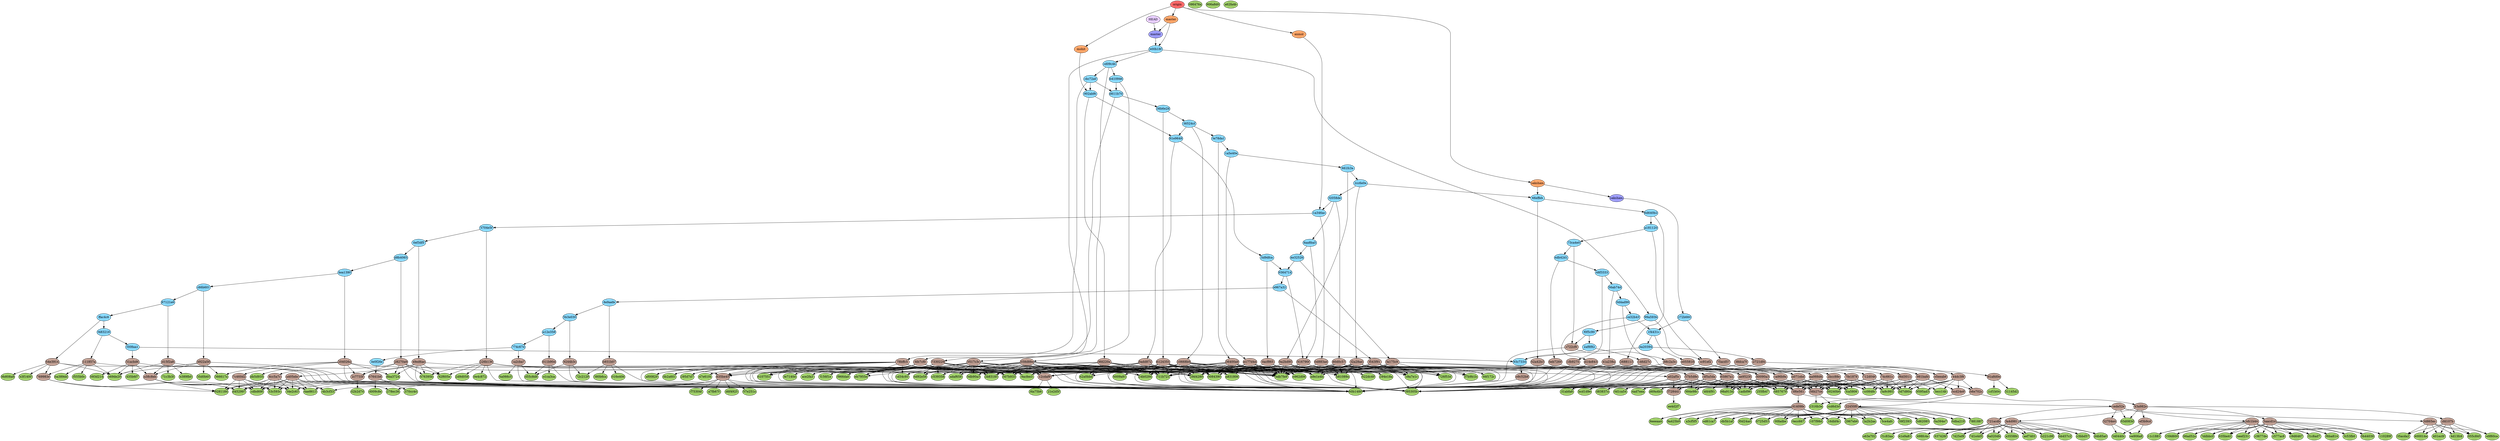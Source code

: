 digraph auto {
	graph [bgcolor=transparent]
	node [fixedsize=true style=filled width=0.95]
	"00240b6907b44ccb0af7b9a653e0132afcd27302" [label="00240b6" fillcolor="#9ccc66"]
	"00843907dbf6766163407549ab7ddd005629f0dc" [label=0084390 fillcolor="#9ccc66"]
	"00fadbea8bb6b379743759ca8f8e1d728e240f09" [label="00fadbe" fillcolor="#9ccc66"]
	"016e406ecb90f185d617544ed8cc83474c2e63b6" [label="016e406" fillcolor="#9ccc66"]
	"07e251a083817b61dce140ce54d68d3be9ec06fa" [label="07e251a" fillcolor="#9ccc66"]
	"093d2149ddd5efe73cad3a144f3cc19c9c9ec2dd" [label="093d214" fillcolor="#9ccc66"]
	"096476a4b3b5c99235d60396f20177c0af5a66e8" [label="096476a" fillcolor="#9ccc66"]
	"0b440382f61f0bb1683e5b15c2a00e4e398f9980" [label="0b44038" fillcolor="#9ccc66"]
	"0d1ca54de127e48347b2138c5cc2e96072fdac2d" [label="0d1ca54" fillcolor="#9ccc66"]
	"0db90a3d9b162a63ec34684b6e624b9ee7d4c840" [label="0db90a3" fillcolor="#9ccc66"]
	"0e4c872ed638cb9d6a71d7e91c10fcfce1b57c3a" [label="0e4c872" fillcolor="#9ccc66"]
	"0ecc66708ec52b045608b7168e12eaeeca61b075" [label="0ecc667" fillcolor="#9ccc66"]
	"107f98d41960680d5e76a9c079087bb5477ecf84" [label="107f98d" fillcolor="#9ccc66"]
	"110289f2f4b5260ce04dd035408961f1e4f2785b" [label="110289f" fillcolor="#9ccc66"]
	"11c188196d5ade55930b7b94fc5a1dd0f6d1a800" [label="11c1881" fillcolor="#9ccc66"]
	"159d600425c73c282be34f94af12179f091a16d2" [label="159d600" fillcolor="#9ccc66"]
	"16dbf4c4a5069829facbc9a2a04f933a74b217f7" [label="16dbf4c" fillcolor="#9ccc66"]
	"1adbf9695001662b175c410da1c58313ce1e67a5" [label="1adbf96" fillcolor="#9ccc66"]
	"1cf1b041d4780dcc465e7629f63ee7af8e915765" [label="1cf1b04" fillcolor="#9ccc66"]
	"21e2d5fe3d946c1f23d9a6d9a1831a4ab8198d9e" [label="21e2d5f" fillcolor="#9ccc66"]
	"2316b3e23051da3c74021b47c3f287deac3289ee" [label="2316b3e" fillcolor="#9ccc66"]
	"24b0294fdbab49e39fccbd46b75cae258d5ae908" [label="24b0294" fillcolor="#9ccc66"]
	"255fb47e5155f8af3e4f617bcfe1d5b027fd9691" [label="255fb47" fillcolor="#9ccc66"]
	"278ec3666f92fc21849b978e2903f1e0f04ca467" [label="278ec36" fillcolor="#9ccc66"]
	"294e18ac3d27a2f729ebcbe7820e7c2efd98ccc2" [label="294e18a" fillcolor="#9ccc66"]
	"295d7d7296668382deba83764930bcb1c0397cd2" [label="295d7d7" fillcolor="#9ccc66"]
	"2967eb6e61e632d6896f328936ae0e6a477b670a" [label="2967eb6" fillcolor="#9ccc66"]
	"29d4289a40539a5a0b0d3219ee2b1fa35ca449f4" [label="29d4289" fillcolor="#9ccc66"]
	"2a2b2aaa67884c57c8e83921345ce852b7c7dbea" [label="2a2b2aa" fillcolor="#9ccc66"]
	"2b8318559062626e0f4ffe02a52004d0f32d421c" [label="2b83185" fillcolor="#9ccc66"]
	"2d9d058a4a5a92d29c3114e5a80519ae6957e12d" [label="2d9d058" fillcolor="#9ccc66"]
	"307b933b658b10fa68ae728fe77d9e58817744b1" [label="307b933" fillcolor="#9ccc66"]
	"31abfa80cbb26bb18b16627e9c54ecec124f4ae5" [label="31abfa8" fillcolor="#9ccc66"]
	"34e2c63f3e9338f3c920aa555582aa6bb3059a1f" [label="34e2c63" fillcolor="#9ccc66"]
	"35acda2fa1196aad98c2adf4378a7611dd713aa3" [label="35acda2" fillcolor="#9ccc66"]
	"35d0b65c59aadb505e1a168e45deca734acf3695" [label="35d0b65" fillcolor="#9ccc66"]
	"366617aa4f5e5ce8af3562a9420e0848441815ef" [label="366617a" fillcolor="#9ccc66"]
	"370cc4d4c8933e970ae6181b5a0e3c6982460352" [label="370cc4d" fillcolor="#9ccc66"]
	"380b6caa4d04b78fbd1ee47f68a4a24760e7e926" [label="380b6ca" fillcolor="#9ccc66"]
	"39f2393ed5a51d8471b484ecfadbd863ab9c7ff5" [label="39f2393" fillcolor="#9ccc66"]
	"3a9c99320962c80c8c4708d1a4ab76c2107a929c" [label="3a9c993" fillcolor="#9ccc66"]
	"3d7d80ac97734d551e26f25b7ab051f014028bcd" [label="3d7d80a" fillcolor="#9ccc66"]
	"3ecc14bb405dab4beb558c25774e0a22892e5671" [label="3ecc14b" fillcolor="#9ccc66"]
	"400014a4b06eee3d0c0d54402a47ab2601b2862b" [label="400014a" fillcolor="#9ccc66"]
	"401ec0f36e4f73b8efa40bd6f604fe80d286db70" [label="401ec0f" fillcolor="#9ccc66"]
	"41e9a8184aa287c5970cc8415e3c5a6310dc9f79" [label="41e9a81" fillcolor="#9ccc66"]
	"42a0bbd35af313bab1d4d24004678628cb9b7ce4" [label="42a0bbd" fillcolor="#9ccc66"]
	"476395b044553a941f1858ae6eb6a87f13820efd" [label="476395b" fillcolor="#9ccc66"]
	"47e61f480457b1d27ec09fbf3759b3a7b3b2d719" [label="47e61f4" fillcolor="#9ccc66"]
	"4857678f8fd769d2b8409b3d0cc660c6de4e5807" [label=4857678 fillcolor="#9ccc66"]
	"498fc4a087c614614166df2e9f08bb5e0071daf4" [label="498fc4a" fillcolor="#9ccc66"]
	"4ad7eea4457a9bb14bfdfd35e933cbc87a2e9255" [label="4ad7eea" fillcolor="#9ccc66"]
	"4ae8613f21d5e1c1332e0024ce59e65f801f9912" [label="4ae8613" fillcolor="#9ccc66"]
	"4b3cf333c937f7b0cb4b74ec004a812ab560f416" [label="4b3cf33" fillcolor="#9ccc66"]
	"4d13fc60404b91e398a37200c4a77b645cfd9586" [label="4d13fc6" fillcolor="#9ccc66"]
	"4d92e58467ecacbfad0c68aa48d69876a86cdce2" [label="4d92e58" fillcolor="#9ccc66"]
	"51145d2967efa604595199f3f85d6780c1496a30" [label="51145d2" fillcolor="#9ccc66"]
	"53c593c85accc047b6657d750a83d0f9c89c5465" [label="53c593c" fillcolor="#9ccc66"]
	"540440ce89f2a408aa699b65100e18f15e0f09ca" [label="540440c" fillcolor="#9ccc66"]
	"5ce4afcc78fd9211f855cf1426c7a20805cbea1c" [label="5ce4afc" fillcolor="#9ccc66"]
	"5d62085f1c2014369b8034d3522adca7cd7d6c34" [label="5d62085" fillcolor="#9ccc66"]
	"6009a9197b72ad9fecad82c6c8c77c13338de385" [label="6009a91" fillcolor="#9ccc66"]
	"60b1488dae5ec7b6c307b70eb02eac09e1460ac8" [label="60b1488" fillcolor="#9ccc66"]
	"610755162ff4df11b4f4aaad8db05039350d6694" [label=6107551 fillcolor="#9ccc66"]
	"637426f0da6dcef3602d764d9e359dabb4a5a862" [label="637426f" fillcolor="#9ccc66"]
	"66ad52a5ba052ced428dcc7ec7016bc25438a2ca" [label="66ad52a" fillcolor="#9ccc66"]
	"66f172c8c2a55fded52fffb7e8ce98217eb77d40" [label="66f172c" fillcolor="#9ccc66"]
	"6725d537d430c0c915644af44a3abeaf164b0433" [label="6725d53" fillcolor="#9ccc66"]
	"6a066c5136f6d723c7351d27adf89390dd17fe74" [label="6a066c5" fillcolor="#9ccc66"]
	"6a394e755e204f7b19dca0e9976a805d99f34dee" [label="6a394e7" fillcolor="#9ccc66"]
	"6dba2197f1e88ecac3875037dad243e6fa2b8481" [label="6dba219" fillcolor="#9ccc66"]
	"711b7211f2b5291353bbabf8fa9abb38261781eb" [label="711b721" fillcolor="#9ccc66"]
	"71c3b3f60f44d3e9ac9c476de6ce6579472d11b3" [label="71c3b3f" fillcolor="#9ccc66"]
	"726f53dbc40b47e4ba27ab832d0fd3cb43dbe026" [label="726f53d" fillcolor="#9ccc66"]
	"72c212954c5d501e4f5369a4bec4445896908669" [label="72c2129" fillcolor="#9ccc66"]
	"7425ef85fc80ce6b035065906fc27490715e3733" [label="7425ef8" fillcolor="#9ccc66"]
	"7881887b7df735c310de3b48039fa81d50049c50" [label=7881887 fillcolor="#9ccc66"]
	"7d1e4d54d6c293333eb638aa56feba7b62e15564" [label="7d1e4d5" fillcolor="#9ccc66"]
	"7ddbbc0115f5b017bae9f401651f00d824a396b2" [label="7ddbbc0" fillcolor="#9ccc66"]
	"822dc4999ea91d59d821420fd1cc6404439010b8" [label="822dc49" fillcolor="#9ccc66"]
	"835be41f8151b6439f799be29ec7921af1b72593" [label="835be41" fillcolor="#9ccc66"]
	"83d083dd770c94ee238774e2df508094ff5cc3a1" [label="83d083d" fillcolor="#9ccc66"]
	"855c845e538b65548118279537a04eab2ec6ef0d" [label="855c845" fillcolor="#9ccc66"]
	"8a020dbfff7822bf57c7217eafdaa4884b8aa943" [label="8a020db" fillcolor="#9ccc66"]
	"8ba3724ace3522cbb2df42b44ab96bfff04caa41" [label="8ba3724" fillcolor="#9ccc66"]
	"8eeeaa4c6437a033fc7f38f0c53958156ac615f5" [label="8eeeaa4" fillcolor="#9ccc66"]
	"906a8d02bb6f37ad3c7b865c141bf738c3cca4dc" [label="906a8d0" fillcolor="#9ccc66"]
	"92811848a7e289363e25c9fa6a89af60c924eb9d" [label=9281184 fillcolor="#9ccc66"]
	"92f605eb1561164319312cf7a300dd3da4cc3f06" [label="92f605e" fillcolor="#9ccc66"]
	"9595ad3cc6a847fab3e60e06406f59e511eea18a" [label="9595ad3" fillcolor="#9ccc66"]
	"98a913df5ed84816cbbde6893b983c1ba56d765e" [label="98a913d" fillcolor="#9ccc66"]
	"994e98c3af9ba3010f77f1dfa51d04c7371972f0" [label="994e98c" fillcolor="#9ccc66"]
	"9a425b9a626ff7524a091e6a1f14ba200ffc4b16" [label="9a425b9" fillcolor="#9ccc66"]
	"9acfee3fb09503a5e2357aea807a593de705b678" [label="9acfee3" fillcolor="#9ccc66"]
	"9b808a89f1771869011a70dd15b83d36b4a64d6b" [label="9b808a8" fillcolor="#9ccc66"]
	a3558fd09ca7cb968166d5445f4df1a0bc2d5a7e [label=a3558fd fillcolor="#9ccc66"]
	a3cf5f583206819523ffc9c8739751f0cd1a2f50 [label=a3cf5f5 fillcolor="#9ccc66"]
	a62fa4be6a3e04c655e8d5e652e3a181ece77729 [label=a62fa4b fillcolor="#9ccc66"]
	a7fb67f9cc94232571f9688eee58c13f61d8c34d [label=a7fb67f fillcolor="#9ccc66"]
	a8318069e1e601a1840d78e61c6ac47cc1d25979 [label=a831806 fillcolor="#9ccc66"]
	a9e1e4bb440702fec669635da2bbb37410c8f6dd [label=a9e1e4b fillcolor="#9ccc66"]
	ace2fa35e3dd7bb16a2b5bb2c96fdf1e97e0cb63 [label=ace2fa3 fillcolor="#9ccc66"]
	adaf65875643f54e979eb384e303acff39e7cdf9 [label=adaf658 fillcolor="#9ccc66"]
	aef7403660c9a2ccc02a264c62c6b105f7d8d532 [label=aef7403 fillcolor="#9ccc66"]
	af00829b3acb392ed5c6e2ecf8eee26aadb9a3ef [label=af00829 fillcolor="#9ccc66"]
	b221c98133a4d4a8449c848ccb69bf631d1c3e5d [label=b221c98 fillcolor="#9ccc66"]
	b389fb0e480174587a302c9e98a8fc8407a35a70 [label=b389fb0 fillcolor="#9ccc66"]
	b3f1400348816ae9b45fe229e2a3215b03d6bf7f [label=b3f1400 fillcolor="#9ccc66"]
	b81089aacbf9b9fdc6299ea2e972a1c53df1264c [label=b81089a fillcolor="#9ccc66"]
	ba389dd4ee72b489ebf81241030516992832064a [label=ba389dd fillcolor="#9ccc66"]
	bb457c23a8e4e0688ebd9383e34ab9f2b3acecab [label=bb457c2 fillcolor="#9ccc66"]
	bcd1d9e338165d26d2192f11ba250ea2ef475bc8 [label=bcd1d9e fillcolor="#9ccc66"]
	bdb7fe9cd7f158a2404cb0de36519b87e85e0722 [label=bdb7fe9 fillcolor="#9ccc66"]
	beef231d0e176a47375d93fb7365270eea52f7b4 [label=beef231 fillcolor="#9ccc66"]
	bfd4f91e24cc7ad7a70b13300dbe5fb975c278f4 [label=bfd4f91 fillcolor="#9ccc66"]
	c3677def3131af54af2a87d9cd2bb737a321e97e [label=c3677de fillcolor="#9ccc66"]
	c3bbd5745d35bebda3e16ce18aeff7a4a0ce5ae1 [label=c3bbd57 fillcolor="#9ccc66"]
	c5393580b95b2d186d8d63718971a266601d214d [label=c539358 fillcolor="#9ccc66"]
	c577ac84a6a55ef39ff7f4e25d60c3977a902ed1 [label=c577ac8 fillcolor="#9ccc66"]
	c9a7e1c2aadc5284e52a0bf24c0db2290d28663e [label=c9a7e1c fillcolor="#9ccc66"]
	c9d646770e2186c73632cbe042d82d1d1acaa25b [label=c9d6467 fillcolor="#9ccc66"]
	cc0848cc980d7e6c25cea9ff8e9c7cefcc5e8f16 [label=cc0848c fillcolor="#9ccc66"]
	ccd6d3d6f507d67f97487639464f8ea700107ea8 [label=ccd6d3d fillcolor="#9ccc66"]
	cd34c9358d5936804d9ac22780f2ca6d9a37ac1e [label=cd34c93 fillcolor="#9ccc66"]
	cdbd69f95d8a92be88b5f98a459f52c4544b3bd9 [label=cdbd69f fillcolor="#9ccc66"]
	d009c8e962ae4222d8f16437e10d3f1d3979fc09 [label=d009c8e fillcolor="#9ccc66"]
	d2b2d740f096efe48550dc8eaa467c824d5b44d6 [label=d2b2d74 fillcolor="#9ccc66"]
	d35b6f7d193bb85b43737250050512044afa5173 [label=d35b6f7 fillcolor="#9ccc66"]
	d452997a1d2cbbc84a3e9cfc4887ca55a09ed567 [label=d452997 fillcolor="#9ccc66"]
	d4b85a02f24adad8890ad69f7a1db6c7e3ec8a7d [label=d4b85a0 fillcolor="#9ccc66"]
	d55c8d88ab0d5ba2eaa603b3d42802aeb9d3b0bf [label=d55c8d8 fillcolor="#9ccc66"]
	d69a4b599f11a32c62d259e6ebff03061ee34b45 [label=d69a4b5 fillcolor="#9ccc66"]
	d6f4925fa72dea165e2c6581a9b8d1e0438af707 [label=d6f4925 fillcolor="#9ccc66"]
	d83837a7dee0b590811cbafc983b25f762ef134b [label=d83837a fillcolor="#9ccc66"]
	db2a60102b8db167425a0ad3be1ef3afe2f4778d [label=db2a601 fillcolor="#9ccc66"]
	db5b1af89c2f416bd41dac41bfa19f48b83f89e1 [label=db5b1af fillcolor="#9ccc66"]
	db5d935712b1cc89f998b0f63d8d118081dbdc92 [label=db5d935 fillcolor="#9ccc66"]
	e1ca3ca69b6b6e9036a2629d546f2e5e24d24fb1 [label=e1ca3ca fillcolor="#9ccc66"]
	e63e702c4d9c28fb78922cefa5daf91858b12c9a [label=e63e702 fillcolor="#9ccc66"]
	e69de29bb2d1d6434b8b29ae775ad8c2e48c5391 [label=e69de29 fillcolor="#9ccc66"]
	e962d06b9e86896887c6712949ae5260d22bb2e7 [label=e962d06 fillcolor="#9ccc66"]
	e9f60ca953f93e35eab4108bd414bc02ddcf3928 [label=e9f60ca fillcolor="#9ccc66"]
	eb7955efaf157d31e3267f9c054013aacd50aece [label=eb7955e fillcolor="#9ccc66"]
	ed61ca71d1eaf8f08a11aafcf48532e25ac6b806 [label=ed61ca7 fillcolor="#9ccc66"]
	ee4d2f7654ff07f3764ce6130a3b6665127fd5f5 [label=ee4d2f7 fillcolor="#9ccc66"]
	ee906a8196d0fbd581c27a9d5615db4c250860f2 [label=ee906a8 fillcolor="#9ccc66"]
	f0d24ad27aed13cf9f3e238c3d89ee392eb49d64 [label=f0d24ad fillcolor="#9ccc66"]
	f156f1e19654c1c5bf328a9912e83463af20c0eb [label=f156f1e fillcolor="#9ccc66"]
	f1c83aaa5d24da542d81b09677307f47f374401e [label=f1c83aa fillcolor="#9ccc66"]
	f1c8ad75f52bbc6c84a6dc3a341fe39e8d3edfd4 [label=f1c8ad7 fillcolor="#9ccc66"]
	f4a75b64b7619732f944980203c7d631a54ddacd [label=f4a75b6 fillcolor="#9ccc66"]
	f555b0c885f82cfd0563bab0d1a43b8795855058 [label=f555b0c fillcolor="#9ccc66"]
	f6ba81475b92355723f0dc12767f715995a34162 [label=f6ba814 fillcolor="#9ccc66"]
	f75304fea9010969fed14499519e18070e59a798 [label=f75304f fillcolor="#9ccc66"]
	f7b9b1b896ef8b1f31fa4d7fd5f7382dd8a06b54 [label=f7b9b1b fillcolor="#9ccc66"]
	f95305b7922eaa3e61af076739bece2df1cd1469 [label=f95305b fillcolor="#9ccc66"]
	f966da0dc8103abde9c367bf04131387bf3888cd [label=f966da0 fillcolor="#9ccc66"]
	fc53fb0e7ab49594e1eac97208c32a290558efeb [label=fc53fb0 fillcolor="#9ccc66"]
	fca58068e593cdee676bc40ad9a0dde34ebdcfd7 [label=fca5806 fillcolor="#9ccc66"]
	fe7140ddcc202d2fb777c5bcd959d1509e6b386a [label=fe7140d fillcolor="#9ccc66"]
	"011b90dffc37bd26f449840e12423b95704fdcf2" [label="011b90d" fillcolor="#bc9b8f"]
	"011b90dffc37bd26f449840e12423b95704fdcf2" -> f95305b7922eaa3e61af076739bece2df1cd1469
	"011b90dffc37bd26f449840e12423b95704fdcf2" -> e1ca3ca69b6b6e9036a2629d546f2e5e24d24fb1
	"011b90dffc37bd26f449840e12423b95704fdcf2" -> d55c8d88ab0d5ba2eaa603b3d42802aeb9d3b0bf
	"0517c3c725b9cd97f5020f1a708ecf16b3abaab2" [label="0517c3c" fillcolor="#bc9b8f"]
	"0517c3c725b9cd97f5020f1a708ecf16b3abaab2" -> "12cdaf9dcd0ff256e094ee36acfe5b913158bbd8"
	"0517c3c725b9cd97f5020f1a708ecf16b3abaab2" -> f95305b7922eaa3e61af076739bece2df1cd1469
	"0517c3c725b9cd97f5020f1a708ecf16b3abaab2" -> "29d4289a40539a5a0b0d3219ee2b1fa35ca449f4"
	"0517c3c725b9cd97f5020f1a708ecf16b3abaab2" -> "610755162ff4df11b4f4aaad8db05039350d6694"
	"0517c3c725b9cd97f5020f1a708ecf16b3abaab2" -> adaf65875643f54e979eb384e303acff39e7cdf9
	"0517c3c725b9cd97f5020f1a708ecf16b3abaab2" -> "60b1488dae5ec7b6c307b70eb02eac09e1460ac8"
	"0517c3c725b9cd97f5020f1a708ecf16b3abaab2" -> eb7955efaf157d31e3267f9c054013aacd50aece
	"0517c3c725b9cd97f5020f1a708ecf16b3abaab2" -> "635be4508b944fe00da0920c6d94f1ca545cbfb4"
	"0517c3c725b9cd97f5020f1a708ecf16b3abaab2" -> "2b8318559062626e0f4ffe02a52004d0f32d421c"
	"0517c3c725b9cd97f5020f1a708ecf16b3abaab2" -> "4d92e58467ecacbfad0c68aa48d69876a86cdce2"
	"0517c3c725b9cd97f5020f1a708ecf16b3abaab2" -> c5393580b95b2d186d8d63718971a266601d214d
	"0517c3c725b9cd97f5020f1a708ecf16b3abaab2" -> bdb7fe9cd7f158a2404cb0de36519b87e85e0722
	"0517c3c725b9cd97f5020f1a708ecf16b3abaab2" -> "711b7211f2b5291353bbabf8fa9abb38261781eb"
	"0517c3c725b9cd97f5020f1a708ecf16b3abaab2" -> cd34c9358d5936804d9ac22780f2ca6d9a37ac1e
	"0517c3c725b9cd97f5020f1a708ecf16b3abaab2" -> "0db90a3d9b162a63ec34684b6e624b9ee7d4c840"
	"0517c3c725b9cd97f5020f1a708ecf16b3abaab2" -> "24b0294fdbab49e39fccbd46b75cae258d5ae908"
	"0517c3c725b9cd97f5020f1a708ecf16b3abaab2" -> "307b933b658b10fa68ae728fe77d9e58817744b1"
	"0517c3c725b9cd97f5020f1a708ecf16b3abaab2" -> df5a5da162bfa6319de0042f171b3d1f66cdd899
	"0acf865fcf17b26866a69d4ad9442686ad269fa3" [label="0acf865" fillcolor="#bc9b8f"]
	"0acf865fcf17b26866a69d4ad9442686ad269fa3" -> f95305b7922eaa3e61af076739bece2df1cd1469
	"0acf865fcf17b26866a69d4ad9442686ad269fa3" -> "29d4289a40539a5a0b0d3219ee2b1fa35ca449f4"
	"0acf865fcf17b26866a69d4ad9442686ad269fa3" -> e962d06b9e86896887c6712949ae5260d22bb2e7
	"0acf865fcf17b26866a69d4ad9442686ad269fa3" -> bdb7fe9cd7f158a2404cb0de36519b87e85e0722
	"0acf865fcf17b26866a69d4ad9442686ad269fa3" -> bdb7fe9cd7f158a2404cb0de36519b87e85e0722
	"0acf865fcf17b26866a69d4ad9442686ad269fa3" -> "711b7211f2b5291353bbabf8fa9abb38261781eb"
	"0acf865fcf17b26866a69d4ad9442686ad269fa3" -> c9a7e1c2aadc5284e52a0bf24c0db2290d28663e
	"0d883ad9e05c50855d4858c5e38d54201735a328" [label="0d883ad" fillcolor="#bc9b8f"]
	"0d883ad9e05c50855d4858c5e38d54201735a328" -> a9e1e4bb440702fec669635da2bbb37410c8f6dd
	"0d883ad9e05c50855d4858c5e38d54201735a328" -> b81089aacbf9b9fdc6299ea2e972a1c53df1264c
	"0d883ad9e05c50855d4858c5e38d54201735a328" -> "60b1488dae5ec7b6c307b70eb02eac09e1460ac8"
	"0d883ad9e05c50855d4858c5e38d54201735a328" -> "66f172c8c2a55fded52fffb7e8ce98217eb77d40"
	"0d883ad9e05c50855d4858c5e38d54201735a328" -> "635be4508b944fe00da0920c6d94f1ca545cbfb4"
	"0d883ad9e05c50855d4858c5e38d54201735a328" -> f7b9b1b896ef8b1f31fa4d7fd5f7382dd8a06b54
	"0d883ad9e05c50855d4858c5e38d54201735a328" -> "24b0294fdbab49e39fccbd46b75cae258d5ae908"
	"0d883ad9e05c50855d4858c5e38d54201735a328" -> "307b933b658b10fa68ae728fe77d9e58817744b1"
	"10668b904c529b4aa1fb7b528e6afecb9facaf0c" [label="10668b9" fillcolor="#bc9b8f"]
	"10668b904c529b4aa1fb7b528e6afecb9facaf0c" -> "12cdaf9dcd0ff256e094ee36acfe5b913158bbd8"
	"10668b904c529b4aa1fb7b528e6afecb9facaf0c" -> f95305b7922eaa3e61af076739bece2df1cd1469
	"10668b904c529b4aa1fb7b528e6afecb9facaf0c" -> "29d4289a40539a5a0b0d3219ee2b1fa35ca449f4"
	"10668b904c529b4aa1fb7b528e6afecb9facaf0c" -> a9e1e4bb440702fec669635da2bbb37410c8f6dd
	"10668b904c529b4aa1fb7b528e6afecb9facaf0c" -> b81089aacbf9b9fdc6299ea2e972a1c53df1264c
	"10668b904c529b4aa1fb7b528e6afecb9facaf0c" -> "60b1488dae5ec7b6c307b70eb02eac09e1460ac8"
	"10668b904c529b4aa1fb7b528e6afecb9facaf0c" -> "00843907dbf6766163407549ab7ddd005629f0dc"
	"10668b904c529b4aa1fb7b528e6afecb9facaf0c" -> "635be4508b944fe00da0920c6d94f1ca545cbfb4"
	"10668b904c529b4aa1fb7b528e6afecb9facaf0c" -> "2b8318559062626e0f4ffe02a52004d0f32d421c"
	"10668b904c529b4aa1fb7b528e6afecb9facaf0c" -> "42a0bbd35af313bab1d4d24004678628cb9b7ce4"
	"10668b904c529b4aa1fb7b528e6afecb9facaf0c" -> bdb7fe9cd7f158a2404cb0de36519b87e85e0722
	"10668b904c529b4aa1fb7b528e6afecb9facaf0c" -> bdb7fe9cd7f158a2404cb0de36519b87e85e0722
	"10668b904c529b4aa1fb7b528e6afecb9facaf0c" -> "711b7211f2b5291353bbabf8fa9abb38261781eb"
	"10668b904c529b4aa1fb7b528e6afecb9facaf0c" -> "9acfee3fb09503a5e2357aea807a593de705b678"
	"10668b904c529b4aa1fb7b528e6afecb9facaf0c" -> a8318069e1e601a1840d78e61c6ac47cc1d25979
	"10668b904c529b4aa1fb7b528e6afecb9facaf0c" -> "24b0294fdbab49e39fccbd46b75cae258d5ae908"
	"10668b904c529b4aa1fb7b528e6afecb9facaf0c" -> "307b933b658b10fa68ae728fe77d9e58817744b1"
	"10668b904c529b4aa1fb7b528e6afecb9facaf0c" -> "65867a11d1ad6b716714a28dfedf51fb6f34ed13"
	"111857a7fd323ae506edd330e3e74acde97d9e83" [label="111857a" fillcolor="#bc9b8f"]
	"111857a7fd323ae506edd330e3e74acde97d9e83" -> ba389dd4ee72b489ebf81241030516992832064a
	"111857a7fd323ae506edd330e3e74acde97d9e83" -> f555b0c885f82cfd0563bab0d1a43b8795855058
	"111857a7fd323ae506edd330e3e74acde97d9e83" -> "60b1488dae5ec7b6c307b70eb02eac09e1460ac8"
	"111857a7fd323ae506edd330e3e74acde97d9e83" -> "769983e71fda6ee7bc45bbc712e62800ab731860"
	"111857a7fd323ae506edd330e3e74acde97d9e83" -> e69de29bb2d1d6434b8b29ae775ad8c2e48c5391
	"12cdaf9dcd0ff256e094ee36acfe5b913158bbd8" [label="12cdaf9" fillcolor="#bc9b8f"]
	"12cdaf9dcd0ff256e094ee36acfe5b913158bbd8" -> f4a75b64b7619732f944980203c7d631a54ddacd
	"12cdaf9dcd0ff256e094ee36acfe5b913158bbd8" -> "21e2d5fe3d946c1f23d9a6d9a1831a4ab8198d9e"
	"146d27c02092055c52be58f12ea5538e9174bb51" [label="146d27c" fillcolor="#bc9b8f"]
	"146d27c02092055c52be58f12ea5538e9174bb51" -> "60b1488dae5ec7b6c307b70eb02eac09e1460ac8"
	"146d27c02092055c52be58f12ea5538e9174bb51" -> ca96b9a3a4073b9e3a7b51e17c066c260c955e1a
	"1a2cba79b6983109bcc176f46c2adee93e8c2bb3" [label="1a2cba7" fillcolor="#bc9b8f"]
	"1a2cba79b6983109bcc176f46c2adee93e8c2bb3" -> f95305b7922eaa3e61af076739bece2df1cd1469
	"1a2cba79b6983109bcc176f46c2adee93e8c2bb3" -> "6a066c5136f6d723c7351d27adf89390dd17fe74"
	"1a2cba79b6983109bcc176f46c2adee93e8c2bb3" -> d55c8d88ab0d5ba2eaa603b3d42802aeb9d3b0bf
	"1fb9275e1bf77a6fa4bc696b3529f31dc8c180ca" [label="1fb9275" fillcolor="#bc9b8f"]
	"1fb9275e1bf77a6fa4bc696b3529f31dc8c180ca" -> "60b1488dae5ec7b6c307b70eb02eac09e1460ac8"
	"1fb9275e1bf77a6fa4bc696b3529f31dc8c180ca" -> "7fe187854c3e15c8f2a8ae2ad58abfae76aec673"
	"204026a4635f0eb524d690b0a57fec1cc98e724f" [label="204026a" fillcolor="#bc9b8f"]
	"204026a4635f0eb524d690b0a57fec1cc98e724f" -> "366617aa4f5e5ce8af3562a9420e0848441815ef"
	"204026a4635f0eb524d690b0a57fec1cc98e724f" -> db5d935712b1cc89f998b0f63d8d118081dbdc92
	"204026a4635f0eb524d690b0a57fec1cc98e724f" -> "60b1488dae5ec7b6c307b70eb02eac09e1460ac8"
	"204026a4635f0eb524d690b0a57fec1cc98e724f" -> "2c7733f4c36c929456cfccd6154fc0612703f109"
	"204026a4635f0eb524d690b0a57fec1cc98e724f" -> "7c460d2109ef38930bbd5120dc0eaf37f6a9b2a2"
	"204026a4635f0eb524d690b0a57fec1cc98e724f" -> "8ba3724ace3522cbb2df42b44ab96bfff04caa41"
	"204026a4635f0eb524d690b0a57fec1cc98e724f" -> "307b933b658b10fa68ae728fe77d9e58817744b1"
	"22450f00a778dcf77961ee557e87aa801c66ab53" [label="22450f0" fillcolor="#bc9b8f"]
	"22450f00a778dcf77961ee557e87aa801c66ab53" -> f0d24ad27aed13cf9f3e238c3d89ee392eb49d64
	"22450f00a778dcf77961ee557e87aa801c66ab53" -> "5ce4afcc78fd9211f855cf1426c7a20805cbea1c"
	"22450f00a778dcf77961ee557e87aa801c66ab53" -> "9a425b9a626ff7524a091e6a1f14ba200ffc4b16"
	"22450f00a778dcf77961ee557e87aa801c66ab53" -> ed61ca71d1eaf8f08a11aafcf48532e25ac6b806
	"22450f00a778dcf77961ee557e87aa801c66ab53" -> "6725d537d430c0c915644af44a3abeaf164b0433"
	"22450f00a778dcf77961ee557e87aa801c66ab53" -> "107f98d41960680d5e76a9c079087bb5477ecf84"
	"22450f00a778dcf77961ee557e87aa801c66ab53" -> "2967eb6e61e632d6896f328936ae0e6a477b670a"
	"22450f00a778dcf77961ee557e87aa801c66ab53" -> "5d62085f1c2014369b8034d3522adca7cd7d6c34"
	"22450f00a778dcf77961ee557e87aa801c66ab53" -> "00fadbea8bb6b379743759ca8f8e1d728e240f09"
	"22450f00a778dcf77961ee557e87aa801c66ab53" -> a3cf5f583206819523ffc9c8739751f0cd1a2f50
	"22450f00a778dcf77961ee557e87aa801c66ab53" -> "6dba2197f1e88ecac3875037dad243e6fa2b8481"
	"22450f00a778dcf77961ee557e87aa801c66ab53" -> db5b1af89c2f416bd41dac41bfa19f48b83f89e1
	"22450f00a778dcf77961ee557e87aa801c66ab53" -> "16dbf4c4a5069829facbc9a2a04f933a74b217f7"
	"22450f00a778dcf77961ee557e87aa801c66ab53" -> "2a2b2aaa67884c57c8e83921345ce852b7c7dbea"
	"22450f00a778dcf77961ee557e87aa801c66ab53" -> "0ecc66708ec52b045608b7168e12eaeeca61b075"
	"22450f00a778dcf77961ee557e87aa801c66ab53" -> "39f2393ed5a51d8471b484ecfadbd863ab9c7ff5"
	"22450f00a778dcf77961ee557e87aa801c66ab53" -> "6a394e755e204f7b19dca0e9976a805d99f34dee"
	"22450f00a778dcf77961ee557e87aa801c66ab53" -> "8eeeaa4c6437a033fc7f38f0c53958156ac615f5"
	"22450f00a778dcf77961ee557e87aa801c66ab53" -> "7881887b7df735c310de3b48039fa81d50049c50"
	"226b1360218a18fa7ef7e827278a64dd35a0e621" [label="226b136" fillcolor="#bc9b8f"]
	"226b1360218a18fa7ef7e827278a64dd35a0e621" -> "476395b044553a941f1858ae6eb6a87f13820efd"
	"226b1360218a18fa7ef7e827278a64dd35a0e621" -> "92f605eb1561164319312cf7a300dd3da4cc3f06"
	"226b1360218a18fa7ef7e827278a64dd35a0e621" -> "60b1488dae5ec7b6c307b70eb02eac09e1460ac8"
	"226b1360218a18fa7ef7e827278a64dd35a0e621" -> "0e4c872ed638cb9d6a71d7e91c10fcfce1b57c3a"
	"226b1360218a18fa7ef7e827278a64dd35a0e621" -> "635be4508b944fe00da0920c6d94f1ca545cbfb4"
	"226b1360218a18fa7ef7e827278a64dd35a0e621" -> "2d9d058a4a5a92d29c3114e5a80519ae6957e12d"
	"226b1360218a18fa7ef7e827278a64dd35a0e621" -> "24b0294fdbab49e39fccbd46b75cae258d5ae908"
	"226b1360218a18fa7ef7e827278a64dd35a0e621" -> "307b933b658b10fa68ae728fe77d9e58817744b1"
	"2688113e9e83b166b4de8d79c026335efbbe8bd8" [label=2688113 fillcolor="#bc9b8f"]
	"2688113e9e83b166b4de8d79c026335efbbe8bd8" -> "60b1488dae5ec7b6c307b70eb02eac09e1460ac8"
	"2688113e9e83b166b4de8d79c026335efbbe8bd8" -> "80090a364f174f0eae7b6743cbe1799a822dd45d"
	"2721df4dd2978a121f543740297bbb03fb2da413" [label="2721df4" fillcolor="#bc9b8f"]
	"2721df4dd2978a121f543740297bbb03fb2da413" -> "60b1488dae5ec7b6c307b70eb02eac09e1460ac8"
	"2721df4dd2978a121f543740297bbb03fb2da413" -> "91a8d0ebb5ddfe2dbb6e8abad8c925e2a88ffa10"
	"28270a991f928f1bdcf68d5ae156dfb3431d4e2d" [label="28270a9" fillcolor="#bc9b8f"]
	"28270a991f928f1bdcf68d5ae156dfb3431d4e2d" -> "476395b044553a941f1858ae6eb6a87f13820efd"
	"28270a991f928f1bdcf68d5ae156dfb3431d4e2d" -> "92f605eb1561164319312cf7a300dd3da4cc3f06"
	"28270a991f928f1bdcf68d5ae156dfb3431d4e2d" -> "60b1488dae5ec7b6c307b70eb02eac09e1460ac8"
	"28270a991f928f1bdcf68d5ae156dfb3431d4e2d" -> "2c7733f4c36c929456cfccd6154fc0612703f109"
	"28270a991f928f1bdcf68d5ae156dfb3431d4e2d" -> "8cc5a7c5ed8dcbb132dc5b713a86d13d647ed27b"
	"28270a991f928f1bdcf68d5ae156dfb3431d4e2d" -> "8ba3724ace3522cbb2df42b44ab96bfff04caa41"
	"28270a991f928f1bdcf68d5ae156dfb3431d4e2d" -> "307b933b658b10fa68ae728fe77d9e58817744b1"
	"2bcc88e3e49790bb4a2a93328c2e88731555fb48" [label="2bcc88e" fillcolor="#bc9b8f"]
	"2bcc88e3e49790bb4a2a93328c2e88731555fb48" -> "56b27ce352140ec9cd8c7ecddb1ab693c87c9cc4"
	"2bcc88e3e49790bb4a2a93328c2e88731555fb48" -> "3f6e561caa439db59866c98a8909f44a5fef3864"
	"2bcc88e3e49790bb4a2a93328c2e88731555fb48" -> cc0848cc980d7e6c25cea9ff8e9c7cefcc5e8f16
	"2bcc88e3e49790bb4a2a93328c2e88731555fb48" -> "1adbf9695001662b175c410da1c58313ce1e67a5"
	"2bcc88e3e49790bb4a2a93328c2e88731555fb48" -> fca58068e593cdee676bc40ad9a0dde34ebdcfd7
	"2c7733f4c36c929456cfccd6154fc0612703f109" [label="2c7733f" fillcolor="#bc9b8f"]
	"2c7733f4c36c929456cfccd6154fc0612703f109" -> d2b2d740f096efe48550dc8eaa467c824d5b44d6
	"36400a93038825500f66a50a817225515127710e" [label="36400a9" fillcolor="#bc9b8f"]
	"36400a93038825500f66a50a817225515127710e" -> "12cdaf9dcd0ff256e094ee36acfe5b913158bbd8"
	"36400a93038825500f66a50a817225515127710e" -> f95305b7922eaa3e61af076739bece2df1cd1469
	"36400a93038825500f66a50a817225515127710e" -> "29d4289a40539a5a0b0d3219ee2b1fa35ca449f4"
	"36400a93038825500f66a50a817225515127710e" -> a9e1e4bb440702fec669635da2bbb37410c8f6dd
	"36400a93038825500f66a50a817225515127710e" -> b81089aacbf9b9fdc6299ea2e972a1c53df1264c
	"36400a93038825500f66a50a817225515127710e" -> "60b1488dae5ec7b6c307b70eb02eac09e1460ac8"
	"36400a93038825500f66a50a817225515127710e" -> "00843907dbf6766163407549ab7ddd005629f0dc"
	"36400a93038825500f66a50a817225515127710e" -> "635be4508b944fe00da0920c6d94f1ca545cbfb4"
	"36400a93038825500f66a50a817225515127710e" -> "726f53dbc40b47e4ba27ab832d0fd3cb43dbe026"
	"36400a93038825500f66a50a817225515127710e" -> bdb7fe9cd7f158a2404cb0de36519b87e85e0722
	"36400a93038825500f66a50a817225515127710e" -> bdb7fe9cd7f158a2404cb0de36519b87e85e0722
	"36400a93038825500f66a50a817225515127710e" -> "711b7211f2b5291353bbabf8fa9abb38261781eb"
	"36400a93038825500f66a50a817225515127710e" -> c9a7e1c2aadc5284e52a0bf24c0db2290d28663e
	"36400a93038825500f66a50a817225515127710e" -> a8318069e1e601a1840d78e61c6ac47cc1d25979
	"36400a93038825500f66a50a817225515127710e" -> "24b0294fdbab49e39fccbd46b75cae258d5ae908"
	"36400a93038825500f66a50a817225515127710e" -> "307b933b658b10fa68ae728fe77d9e58817744b1"
	"36400a93038825500f66a50a817225515127710e" -> "65867a11d1ad6b716714a28dfedf51fb6f34ed13"
	"38dca7f745c859b21b04d517ef0bcbaf1cd2937a" [label="38dca7f" fillcolor="#bc9b8f"]
	"38dca7f745c859b21b04d517ef0bcbaf1cd2937a" -> "60b1488dae5ec7b6c307b70eb02eac09e1460ac8"
	"38dca7f745c859b21b04d517ef0bcbaf1cd2937a" -> "44dc3f6b336e5d901c3569c3ebd2ba73a7cf9381"
	"3f6e561caa439db59866c98a8909f44a5fef3864" [label="3f6e561" fillcolor="#bc9b8f"]
	"3f6e561caa439db59866c98a8909f44a5fef3864" -> cede52e5b81e45c4a0a2c9aa4a0775f7c9040356
	"3f6e561caa439db59866c98a8909f44a5fef3864" -> "91409fed1b83d3aa07b26797502b47ca10e7fba3"
	"41a238a5ee1360a89121d1d7aac2818f90036994" [label="41a238a" fillcolor="#bc9b8f"]
	"41a238a5ee1360a89121d1d7aac2818f90036994" -> "60b1488dae5ec7b6c307b70eb02eac09e1460ac8"
	"41a238a5ee1360a89121d1d7aac2818f90036994" -> "74c661c1aae2aeb6b3097f660bda0b914acf7592"
	"43a982e84d5709db4bf33963c859d6f7727e4abd" [label="43a982e" fillcolor="#bc9b8f"]
	"43a982e84d5709db4bf33963c859d6f7727e4abd" -> "83d083dd770c94ee238774e2df508094ff5cc3a1"
	"43a982e84d5709db4bf33963c859d6f7727e4abd" -> ef3b9cd15c6f30c2dd763e837c547d091983c239
	"43a982e84d5709db4bf33963c859d6f7727e4abd" -> cfd107b594abddc1a3cecf46222261c8631d31f3
	"43a982e84d5709db4bf33963c859d6f7727e4abd" -> "5aacd1dd81e42008211bfc9be65c7137a6e7e040"
	"43a982e84d5709db4bf33963c859d6f7727e4abd" -> fa4d981273f27735d75b30d9c8991db75a8335a7
	"44dc3f6b336e5d901c3569c3ebd2ba73a7cf9381" [label="44dc3f6" fillcolor="#bc9b8f"]
	"44dc3f6b336e5d901c3569c3ebd2ba73a7cf9381" -> "00240b6907b44ccb0af7b9a653e0132afcd27302"
	"44dc3f6b336e5d901c3569c3ebd2ba73a7cf9381" -> f95305b7922eaa3e61af076739bece2df1cd1469
	"44dc3f6b336e5d901c3569c3ebd2ba73a7cf9381" -> bcd24e9a4035f57e22cbb620c5388496710bd890
	"44dc3f6b336e5d901c3569c3ebd2ba73a7cf9381" -> b6e702cdb3e106176c16d0b716c626d87495b0ee
	"44dc3f6b336e5d901c3569c3ebd2ba73a7cf9381" -> "3d7d80ac97734d551e26f25b7ab051f014028bcd"
	"44dc3f6b336e5d901c3569c3ebd2ba73a7cf9381" -> "3a9c99320962c80c8c4708d1a4ab76c2107a929c"
	"44dc3f6b336e5d901c3569c3ebd2ba73a7cf9381" -> "9595ad3cc6a847fab3e60e06406f59e511eea18a"
	"44dc3f6b336e5d901c3569c3ebd2ba73a7cf9381" -> "3ecc14bb405dab4beb558c25774e0a22892e5671"
	"4922a581c70a46762e82bc889d62fff9935c32f7" [label="4922a58" fillcolor="#bc9b8f"]
	"4922a581c70a46762e82bc889d62fff9935c32f7" -> "60b1488dae5ec7b6c307b70eb02eac09e1460ac8"
	"4922a581c70a46762e82bc889d62fff9935c32f7" -> a38c8eba77fbd21c747fb432dc1e5fc55988e93c
	"4922a581c70a46762e82bc889d62fff9935c32f7" -> "35d0b65c59aadb505e1a168e45deca734acf3695"
	"4922a581c70a46762e82bc889d62fff9935c32f7" -> e69de29bb2d1d6434b8b29ae775ad8c2e48c5391
	"4922a581c70a46762e82bc889d62fff9935c32f7" -> "366617aa4f5e5ce8af3562a9420e0848441815ef"
	"49ed6aec0e33e17934c5e127154a8d3eaacf4288" [label="49ed6ae" fillcolor="#bc9b8f"]
	"49ed6aec0e33e17934c5e127154a8d3eaacf4288" -> "476395b044553a941f1858ae6eb6a87f13820efd"
	"49ed6aec0e33e17934c5e127154a8d3eaacf4288" -> "92f605eb1561164319312cf7a300dd3da4cc3f06"
	"49ed6aec0e33e17934c5e127154a8d3eaacf4288" -> "60b1488dae5ec7b6c307b70eb02eac09e1460ac8"
	"49ed6aec0e33e17934c5e127154a8d3eaacf4288" -> "2c7733f4c36c929456cfccd6154fc0612703f109"
	"49ed6aec0e33e17934c5e127154a8d3eaacf4288" -> a405ebcb8142af265d9c87532c843dcaea1fbdf1
	"49ed6aec0e33e17934c5e127154a8d3eaacf4288" -> "8ba3724ace3522cbb2df42b44ab96bfff04caa41"
	"49ed6aec0e33e17934c5e127154a8d3eaacf4288" -> "307b933b658b10fa68ae728fe77d9e58817744b1"
	"4eb7269340d06e2363ecfb050b211e28d49ad2ae" [label="4eb7269" fillcolor="#bc9b8f"]
	"4eb7269340d06e2363ecfb050b211e28d49ad2ae" -> "60b1488dae5ec7b6c307b70eb02eac09e1460ac8"
	"4eb7269340d06e2363ecfb050b211e28d49ad2ae" -> aa988d6f056ba91c354177c7a1d50ee9954f4a09
	"51acbd64f48e78f11eada9e4cc587ec1e69e411d" [label="51acbd6" fillcolor="#bc9b8f"]
	"51acbd64f48e78f11eada9e4cc587ec1e69e411d" -> "60b1488dae5ec7b6c307b70eb02eac09e1460ac8"
	"51acbd64f48e78f11eada9e4cc587ec1e69e411d" -> a38c8eba77fbd21c747fb432dc1e5fc55988e93c
	"51acbd64f48e78f11eada9e4cc587ec1e69e411d" -> "093d2149ddd5efe73cad3a144f3cc19c9c9ec2dd"
	"51acbd64f48e78f11eada9e4cc587ec1e69e411d" -> e69de29bb2d1d6434b8b29ae775ad8c2e48c5391
	"51acbd64f48e78f11eada9e4cc587ec1e69e411d" -> d35b6f7d193bb85b43737250050512044afa5173
	"52704e47b853d6619780ca285f58e90da13f22f5" [label="52704e4" fillcolor="#bc9b8f"]
	"52704e47b853d6619780ca285f58e90da13f22f5" -> ee906a8196d0fbd581c27a9d5615db4c250860f2
	"52704e47b853d6619780ca285f58e90da13f22f5" -> "540440ce89f2a408aa699b65100e18f15e0f09ca"
	"558d88efe7c4c63a6cb426b6573736de82d0a02d" [label="558d88e" fillcolor="#bc9b8f"]
	"558d88efe7c4c63a6cb426b6573736de82d0a02d" -> "12cdaf9dcd0ff256e094ee36acfe5b913158bbd8"
	"558d88efe7c4c63a6cb426b6573736de82d0a02d" -> f95305b7922eaa3e61af076739bece2df1cd1469
	"558d88efe7c4c63a6cb426b6573736de82d0a02d" -> "29d4289a40539a5a0b0d3219ee2b1fa35ca449f4"
	"558d88efe7c4c63a6cb426b6573736de82d0a02d" -> "610755162ff4df11b4f4aaad8db05039350d6694"
	"558d88efe7c4c63a6cb426b6573736de82d0a02d" -> adaf65875643f54e979eb384e303acff39e7cdf9
	"558d88efe7c4c63a6cb426b6573736de82d0a02d" -> "60b1488dae5ec7b6c307b70eb02eac09e1460ac8"
	"558d88efe7c4c63a6cb426b6573736de82d0a02d" -> eb7955efaf157d31e3267f9c054013aacd50aece
	"558d88efe7c4c63a6cb426b6573736de82d0a02d" -> "635be4508b944fe00da0920c6d94f1ca545cbfb4"
	"558d88efe7c4c63a6cb426b6573736de82d0a02d" -> "2b8318559062626e0f4ffe02a52004d0f32d421c"
	"558d88efe7c4c63a6cb426b6573736de82d0a02d" -> "4d92e58467ecacbfad0c68aa48d69876a86cdce2"
	"558d88efe7c4c63a6cb426b6573736de82d0a02d" -> c5393580b95b2d186d8d63718971a266601d214d
	"558d88efe7c4c63a6cb426b6573736de82d0a02d" -> bdb7fe9cd7f158a2404cb0de36519b87e85e0722
	"558d88efe7c4c63a6cb426b6573736de82d0a02d" -> "711b7211f2b5291353bbabf8fa9abb38261781eb"
	"558d88efe7c4c63a6cb426b6573736de82d0a02d" -> "9acfee3fb09503a5e2357aea807a593de705b678"
	"558d88efe7c4c63a6cb426b6573736de82d0a02d" -> "0db90a3d9b162a63ec34684b6e624b9ee7d4c840"
	"558d88efe7c4c63a6cb426b6573736de82d0a02d" -> "24b0294fdbab49e39fccbd46b75cae258d5ae908"
	"558d88efe7c4c63a6cb426b6573736de82d0a02d" -> "307b933b658b10fa68ae728fe77d9e58817744b1"
	"558d88efe7c4c63a6cb426b6573736de82d0a02d" -> df5a5da162bfa6319de0042f171b3d1f66cdd899
	"56b27ce352140ec9cd8c7ecddb1ab693c87c9cc4" [label="56b27ce" fillcolor="#bc9b8f"]
	"56b27ce352140ec9cd8c7ecddb1ab693c87c9cc4" -> ccd6d3d6f507d67f97487639464f8ea700107ea8
	"56b27ce352140ec9cd8c7ecddb1ab693c87c9cc4" -> "2316b3e23051da3c74021b47c3f287deac3289ee"
	"57b5d8e6e02a496d4f3d4c6cf07c19e8b804077c" [label="57b5d8e" fillcolor="#bc9b8f"]
	"57b5d8e6e02a496d4f3d4c6cf07c19e8b804077c" -> "00240b6907b44ccb0af7b9a653e0132afcd27302"
	"57b5d8e6e02a496d4f3d4c6cf07c19e8b804077c" -> f95305b7922eaa3e61af076739bece2df1cd1469
	"57b5d8e6e02a496d4f3d4c6cf07c19e8b804077c" -> "56b27ce352140ec9cd8c7ecddb1ab693c87c9cc4"
	"57b5d8e6e02a496d4f3d4c6cf07c19e8b804077c" -> "3f6e561caa439db59866c98a8909f44a5fef3864"
	"57b5d8e6e02a496d4f3d4c6cf07c19e8b804077c" -> f728441df2c47a089091b7ec53d663e49ff00471
	"57b5d8e6e02a496d4f3d4c6cf07c19e8b804077c" -> "4857678f8fd769d2b8409b3d0cc660c6de4e5807"
	"57b5d8e6e02a496d4f3d4c6cf07c19e8b804077c" -> "4ad7eea4457a9bb14bfdfd35e933cbc87a2e9255"
	"57b5d8e6e02a496d4f3d4c6cf07c19e8b804077c" -> "1adbf9695001662b175c410da1c58313ce1e67a5"
	"57b5d8e6e02a496d4f3d4c6cf07c19e8b804077c" -> "0d1ca54de127e48347b2138c5cc2e96072fdac2d"
	"57b5d8e6e02a496d4f3d4c6cf07c19e8b804077c" -> "994e98c3af9ba3010f77f1dfa51d04c7371972f0"
	"5aacd1dd81e42008211bfc9be65c7137a6e7e040" [label="5aacd1d" fillcolor="#bc9b8f"]
	"5aacd1dd81e42008211bfc9be65c7137a6e7e040" -> "66ad52a5ba052ced428dcc7ec7016bc25438a2ca"
	"5aacd1dd81e42008211bfc9be65c7137a6e7e040" -> f1c8ad75f52bbc6c84a6dc3a341fe39e8d3edfd4
	"5aacd1dd81e42008211bfc9be65c7137a6e7e040" -> c577ac84a6a55ef39ff7f4e25d60c3977a902ed1
	"5aacd1dd81e42008211bfc9be65c7137a6e7e040" -> "110289f2f4b5260ce04dd035408961f1e4f2785b"
	"5aacd1dd81e42008211bfc9be65c7137a6e7e040" -> c3677def3131af54af2a87d9cd2bb737a321e97e
	"5aacd1dd81e42008211bfc9be65c7137a6e7e040" -> "159d600425c73c282be34f94af12179f091a16d2"
	"5aacd1dd81e42008211bfc9be65c7137a6e7e040" -> c9d646770e2186c73632cbe042d82d1d1acaa25b
	"5aacd1dd81e42008211bfc9be65c7137a6e7e040" -> "0b440382f61f0bb1683e5b15c2a00e4e398f9980"
	"5aacd1dd81e42008211bfc9be65c7137a6e7e040" -> beef231d0e176a47375d93fb7365270eea52f7b4
	"5aacd1dd81e42008211bfc9be65c7137a6e7e040" -> "835be41f8151b6439f799be29ec7921af1b72593"
	"5aacd1dd81e42008211bfc9be65c7137a6e7e040" -> f6ba81475b92355723f0dc12767f715995a34162
	"5aacd1dd81e42008211bfc9be65c7137a6e7e040" -> "11c188196d5ade55930b7b94fc5a1dd0f6d1a800"
	"5aacd1dd81e42008211bfc9be65c7137a6e7e040" -> fc53fb0e7ab49594e1eac97208c32a290558efeb
	"5aacd1dd81e42008211bfc9be65c7137a6e7e040" -> "7ddbbc0115f5b017bae9f401651f00d824a396b2"
	"6124355ad97098a8ca926141bfbfd127626abacc" [label=6124355 fillcolor="#bc9b8f"]
	"6124355ad97098a8ca926141bfbfd127626abacc" -> "12cdaf9dcd0ff256e094ee36acfe5b913158bbd8"
	"6124355ad97098a8ca926141bfbfd127626abacc" -> f95305b7922eaa3e61af076739bece2df1cd1469
	"6124355ad97098a8ca926141bfbfd127626abacc" -> "29d4289a40539a5a0b0d3219ee2b1fa35ca449f4"
	"6124355ad97098a8ca926141bfbfd127626abacc" -> a9e1e4bb440702fec669635da2bbb37410c8f6dd
	"6124355ad97098a8ca926141bfbfd127626abacc" -> b81089aacbf9b9fdc6299ea2e972a1c53df1264c
	"6124355ad97098a8ca926141bfbfd127626abacc" -> "60b1488dae5ec7b6c307b70eb02eac09e1460ac8"
	"6124355ad97098a8ca926141bfbfd127626abacc" -> "00843907dbf6766163407549ab7ddd005629f0dc"
	"6124355ad97098a8ca926141bfbfd127626abacc" -> "635be4508b944fe00da0920c6d94f1ca545cbfb4"
	"6124355ad97098a8ca926141bfbfd127626abacc" -> "2b8318559062626e0f4ffe02a52004d0f32d421c"
	"6124355ad97098a8ca926141bfbfd127626abacc" -> "6009a9197b72ad9fecad82c6c8c77c13338de385"
	"6124355ad97098a8ca926141bfbfd127626abacc" -> bdb7fe9cd7f158a2404cb0de36519b87e85e0722
	"6124355ad97098a8ca926141bfbfd127626abacc" -> bdb7fe9cd7f158a2404cb0de36519b87e85e0722
	"6124355ad97098a8ca926141bfbfd127626abacc" -> "711b7211f2b5291353bbabf8fa9abb38261781eb"
	"6124355ad97098a8ca926141bfbfd127626abacc" -> "9acfee3fb09503a5e2357aea807a593de705b678"
	"6124355ad97098a8ca926141bfbfd127626abacc" -> a8318069e1e601a1840d78e61c6ac47cc1d25979
	"6124355ad97098a8ca926141bfbfd127626abacc" -> "24b0294fdbab49e39fccbd46b75cae258d5ae908"
	"6124355ad97098a8ca926141bfbfd127626abacc" -> "307b933b658b10fa68ae728fe77d9e58817744b1"
	"6124355ad97098a8ca926141bfbfd127626abacc" -> "65867a11d1ad6b716714a28dfedf51fb6f34ed13"
	"62a42b37e0e87e20c86fa014507096b63b4d6f05" [label="62a42b3" fillcolor="#bc9b8f"]
	"62a42b37e0e87e20c86fa014507096b63b4d6f05" -> "60b1488dae5ec7b6c307b70eb02eac09e1460ac8"
	"62a42b37e0e87e20c86fa014507096b63b4d6f05" -> ae9523f01ff9eccd388f07d742c918fa83e09a86
	"635be4508b944fe00da0920c6d94f1ca545cbfb4" [label="635be45" fillcolor="#bc9b8f"]
	"635be4508b944fe00da0920c6d94f1ca545cbfb4" -> f95305b7922eaa3e61af076739bece2df1cd1469
	"635be4508b944fe00da0920c6d94f1ca545cbfb4" -> "4ae8613f21d5e1c1332e0024ce59e65f801f9912"
	"635be4508b944fe00da0920c6d94f1ca545cbfb4" -> "34e2c63f3e9338f3c920aa555582aa6bb3059a1f"
	"635be4508b944fe00da0920c6d94f1ca545cbfb4" -> "53c593c85accc047b6657d750a83d0f9c89c5465"
	"635be4508b944fe00da0920c6d94f1ca545cbfb4" -> cdbd69f95d8a92be88b5f98a459f52c4544b3bd9
	"635be4508b944fe00da0920c6d94f1ca545cbfb4" -> "4b3cf333c937f7b0cb4b74ec004a812ab560f416"
	"635be4508b944fe00da0920c6d94f1ca545cbfb4" -> a7fb67f9cc94232571f9688eee58c13f61d8c34d
	"635be4508b944fe00da0920c6d94f1ca545cbfb4" -> "07e251a083817b61dce140ce54d68d3be9ec06fa"
	"635be4508b944fe00da0920c6d94f1ca545cbfb4" -> f75304fea9010969fed14499519e18070e59a798
	"635be4508b944fe00da0920c6d94f1ca545cbfb4" -> d6f4925fa72dea165e2c6581a9b8d1e0438af707
	"635be4508b944fe00da0920c6d94f1ca545cbfb4" -> "278ec3666f92fc21849b978e2903f1e0f04ca467"
	"635be4508b944fe00da0920c6d94f1ca545cbfb4" -> d452997a1d2cbbc84a3e9cfc4887ca55a09ed567
	"635be4508b944fe00da0920c6d94f1ca545cbfb4" -> "92811848a7e289363e25c9fa6a89af60c924eb9d"
	"64e391496282e0955b47b957a5fa327715d0a90f" [label="64e3914" fillcolor="#bc9b8f"]
	"64e391496282e0955b47b957a5fa327715d0a90f" -> b3f1400348816ae9b45fe229e2a3215b03d6bf7f
	"64e391496282e0955b47b957a5fa327715d0a90f" -> "9b808a89f1771869011a70dd15b83d36b4a64d6b"
	"64e391496282e0955b47b957a5fa327715d0a90f" -> "60b1488dae5ec7b6c307b70eb02eac09e1460ac8"
	"64e391496282e0955b47b957a5fa327715d0a90f" -> "769983e71fda6ee7bc45bbc712e62800ab731860"
	"64e391496282e0955b47b957a5fa327715d0a90f" -> e69de29bb2d1d6434b8b29ae775ad8c2e48c5391
	"65867a11d1ad6b716714a28dfedf51fb6f34ed13" [label="65867a1" fillcolor="#bc9b8f"]
	"65867a11d1ad6b716714a28dfedf51fb6f34ed13" -> "00240b6907b44ccb0af7b9a653e0132afcd27302"
	"65867a11d1ad6b716714a28dfedf51fb6f34ed13" -> f95305b7922eaa3e61af076739bece2df1cd1469
	"65867a11d1ad6b716714a28dfedf51fb6f34ed13" -> "56b27ce352140ec9cd8c7ecddb1ab693c87c9cc4"
	"65867a11d1ad6b716714a28dfedf51fb6f34ed13" -> "3f6e561caa439db59866c98a8909f44a5fef3864"
	"65867a11d1ad6b716714a28dfedf51fb6f34ed13" -> f728441df2c47a089091b7ec53d663e49ff00471
	"65867a11d1ad6b716714a28dfedf51fb6f34ed13" -> "4857678f8fd769d2b8409b3d0cc660c6de4e5807"
	"65867a11d1ad6b716714a28dfedf51fb6f34ed13" -> "98a913df5ed84816cbbde6893b983c1ba56d765e"
	"65867a11d1ad6b716714a28dfedf51fb6f34ed13" -> "1adbf9695001662b175c410da1c58313ce1e67a5"
	"65867a11d1ad6b716714a28dfedf51fb6f34ed13" -> bfd4f91e24cc7ad7a70b13300dbe5fb975c278f4
	"65867a11d1ad6b716714a28dfedf51fb6f34ed13" -> "994e98c3af9ba3010f77f1dfa51d04c7371972f0"
	"67641b62e7cce3065d2f0fce8db3ad7867dba928" [label="67641b6" fillcolor="#bc9b8f"]
	"67641b62e7cce3065d2f0fce8db3ad7867dba928" -> f95305b7922eaa3e61af076739bece2df1cd1469
	"67641b62e7cce3065d2f0fce8db3ad7867dba928" -> "370cc4d4c8933e970ae6181b5a0e3c6982460352"
	"67641b62e7cce3065d2f0fce8db3ad7867dba928" -> d009c8e962ae4222d8f16437e10d3f1d3979fc09
	"712d04626b28ebb3584d9f744b5fb37062da7b6d" [label="712d046" fillcolor="#bc9b8f"]
	"712d04626b28ebb3584d9f744b5fb37062da7b6d" -> f95305b7922eaa3e61af076739bece2df1cd1469
	"712d04626b28ebb3584d9f744b5fb37062da7b6d" -> "56b27ce352140ec9cd8c7ecddb1ab693c87c9cc4"
	"712d04626b28ebb3584d9f744b5fb37062da7b6d" -> "3f6e561caa439db59866c98a8909f44a5fef3864"
	"712d04626b28ebb3584d9f744b5fb37062da7b6d" -> "3d7d80ac97734d551e26f25b7ab051f014028bcd"
	"712d04626b28ebb3584d9f744b5fb37062da7b6d" -> "3a9c99320962c80c8c4708d1a4ab76c2107a929c"
	"721acdb78e26cf746a5d80970e7d8e621a9189bc" [label="721acdb" fillcolor="#bc9b8f"]
	"721acdb78e26cf746a5d80970e7d8e621a9189bc" -> "8a020dbfff7822bf57c7217eafdaa4884b8aa943"
	"721acdb78e26cf746a5d80970e7d8e621a9189bc" -> d4b85a02f24adad8890ad69f7a1db6c7e3ec8a7d
	"721acdb78e26cf746a5d80970e7d8e621a9189bc" -> "7425ef85fc80ce6b035065906fc27490715e3733"
	"721acdb78e26cf746a5d80970e7d8e621a9189bc" -> b221c98133a4d4a8449c848ccb69bf631d1c3e5d
	"721acdb78e26cf746a5d80970e7d8e621a9189bc" -> e63e702c4d9c28fb78922cefa5daf91858b12c9a
	"721acdb78e26cf746a5d80970e7d8e621a9189bc" -> "41e9a8184aa287c5970cc8415e3c5a6310dc9f79"
	"721acdb78e26cf746a5d80970e7d8e621a9189bc" -> "7d1e4d54d6c293333eb638aa56feba7b62e15564"
	"721acdb78e26cf746a5d80970e7d8e621a9189bc" -> c3bbd5745d35bebda3e16ce18aeff7a4a0ce5ae1
	"721acdb78e26cf746a5d80970e7d8e621a9189bc" -> bb457c23a8e4e0688ebd9383e34ab9f2b3acecab
	"721acdb78e26cf746a5d80970e7d8e621a9189bc" -> a3558fd09ca7cb968166d5445f4df1a0bc2d5a7e
	"721acdb78e26cf746a5d80970e7d8e621a9189bc" -> "637426f0da6dcef3602d764d9e359dabb4a5a862"
	"721acdb78e26cf746a5d80970e7d8e621a9189bc" -> aef7403660c9a2ccc02a264c62c6b105f7d8d532
	"721acdb78e26cf746a5d80970e7d8e621a9189bc" -> "498fc4a087c614614166df2e9f08bb5e0071daf4"
	"721acdb78e26cf746a5d80970e7d8e621a9189bc" -> f1c83aaa5d24da542d81b09677307f47f374401e
	"7330229c3ce211d49ab3f908bfefe84807e7b048" [label=7330229 fillcolor="#bc9b8f"]
	"7330229c3ce211d49ab3f908bfefe84807e7b048" -> "12cdaf9dcd0ff256e094ee36acfe5b913158bbd8"
	"7330229c3ce211d49ab3f908bfefe84807e7b048" -> f95305b7922eaa3e61af076739bece2df1cd1469
	"7330229c3ce211d49ab3f908bfefe84807e7b048" -> "29d4289a40539a5a0b0d3219ee2b1fa35ca449f4"
	"7330229c3ce211d49ab3f908bfefe84807e7b048" -> "610755162ff4df11b4f4aaad8db05039350d6694"
	"7330229c3ce211d49ab3f908bfefe84807e7b048" -> f156f1e19654c1c5bf328a9912e83463af20c0eb
	"7330229c3ce211d49ab3f908bfefe84807e7b048" -> "60b1488dae5ec7b6c307b70eb02eac09e1460ac8"
	"7330229c3ce211d49ab3f908bfefe84807e7b048" -> eb7955efaf157d31e3267f9c054013aacd50aece
	"7330229c3ce211d49ab3f908bfefe84807e7b048" -> "635be4508b944fe00da0920c6d94f1ca545cbfb4"
	"7330229c3ce211d49ab3f908bfefe84807e7b048" -> "2b8318559062626e0f4ffe02a52004d0f32d421c"
	"7330229c3ce211d49ab3f908bfefe84807e7b048" -> "4d92e58467ecacbfad0c68aa48d69876a86cdce2"
	"7330229c3ce211d49ab3f908bfefe84807e7b048" -> c5393580b95b2d186d8d63718971a266601d214d
	"7330229c3ce211d49ab3f908bfefe84807e7b048" -> ace2fa35e3dd7bb16a2b5bb2c96fdf1e97e0cb63
	"7330229c3ce211d49ab3f908bfefe84807e7b048" -> "2bcc88e3e49790bb4a2a93328c2e88731555fb48"
	"7330229c3ce211d49ab3f908bfefe84807e7b048" -> "711b7211f2b5291353bbabf8fa9abb38261781eb"
	"7330229c3ce211d49ab3f908bfefe84807e7b048" -> f966da0dc8103abde9c367bf04131387bf3888cd
	"7330229c3ce211d49ab3f908bfefe84807e7b048" -> fe7140ddcc202d2fb777c5bcd959d1509e6b386a
	"7330229c3ce211d49ab3f908bfefe84807e7b048" -> "24b0294fdbab49e39fccbd46b75cae258d5ae908"
	"7330229c3ce211d49ab3f908bfefe84807e7b048" -> "307b933b658b10fa68ae728fe77d9e58817744b1"
	"7330229c3ce211d49ab3f908bfefe84807e7b048" -> a02af5c093dad55a91264fa950022e4df6dead88
	"74c661c1aae2aeb6b3097f660bda0b914acf7592" [label="74c661c" fillcolor="#bc9b8f"]
	"74c661c1aae2aeb6b3097f660bda0b914acf7592" -> "00240b6907b44ccb0af7b9a653e0132afcd27302"
	"74c661c1aae2aeb6b3097f660bda0b914acf7592" -> f95305b7922eaa3e61af076739bece2df1cd1469
	"74c661c1aae2aeb6b3097f660bda0b914acf7592" -> "56b27ce352140ec9cd8c7ecddb1ab693c87c9cc4"
	"74c661c1aae2aeb6b3097f660bda0b914acf7592" -> "3f6e561caa439db59866c98a8909f44a5fef3864"
	"74c661c1aae2aeb6b3097f660bda0b914acf7592" -> "3d7d80ac97734d551e26f25b7ab051f014028bcd"
	"74c661c1aae2aeb6b3097f660bda0b914acf7592" -> "3a9c99320962c80c8c4708d1a4ab76c2107a929c"
	"74c661c1aae2aeb6b3097f660bda0b914acf7592" -> "4857678f8fd769d2b8409b3d0cc660c6de4e5807"
	"74c661c1aae2aeb6b3097f660bda0b914acf7592" -> cc0848cc980d7e6c25cea9ff8e9c7cefcc5e8f16
	"75acd5703ae910741d21d30f28e2da83e1f83d09" [label="75acd57" fillcolor="#bc9b8f"]
	"75acd5703ae910741d21d30f28e2da83e1f83d09" -> "60b1488dae5ec7b6c307b70eb02eac09e1460ac8"
	"75acd5703ae910741d21d30f28e2da83e1f83d09" -> "981bafd62751684a7fc93b516aa86c1d260233e8"
	"769983e71fda6ee7bc45bbc712e62800ab731860" [label="769983e" fillcolor="#bc9b8f"]
	"769983e71fda6ee7bc45bbc712e62800ab731860" -> cdbd69f95d8a92be88b5f98a459f52c4544b3bd9
	"769983e71fda6ee7bc45bbc712e62800ab731860" -> d452997a1d2cbbc84a3e9cfc4887ca55a09ed567
	"769983e71fda6ee7bc45bbc712e62800ab731860" -> "92811848a7e289363e25c9fa6a89af60c924eb9d"
	"78bffc5ee18a70c961eb0715f623a14d13a3ca1a" [label="78bffc5" fillcolor="#bc9b8f"]
	"78bffc5ee18a70c961eb0715f623a14d13a3ca1a" -> "12cdaf9dcd0ff256e094ee36acfe5b913158bbd8"
	"78bffc5ee18a70c961eb0715f623a14d13a3ca1a" -> f95305b7922eaa3e61af076739bece2df1cd1469
	"78bffc5ee18a70c961eb0715f623a14d13a3ca1a" -> "29d4289a40539a5a0b0d3219ee2b1fa35ca449f4"
	"78bffc5ee18a70c961eb0715f623a14d13a3ca1a" -> "610755162ff4df11b4f4aaad8db05039350d6694"
	"78bffc5ee18a70c961eb0715f623a14d13a3ca1a" -> af00829b3acb392ed5c6e2ecf8eee26aadb9a3ef
	"78bffc5ee18a70c961eb0715f623a14d13a3ca1a" -> "60b1488dae5ec7b6c307b70eb02eac09e1460ac8"
	"78bffc5ee18a70c961eb0715f623a14d13a3ca1a" -> eb7955efaf157d31e3267f9c054013aacd50aece
	"78bffc5ee18a70c961eb0715f623a14d13a3ca1a" -> "635be4508b944fe00da0920c6d94f1ca545cbfb4"
	"78bffc5ee18a70c961eb0715f623a14d13a3ca1a" -> "2b8318559062626e0f4ffe02a52004d0f32d421c"
	"78bffc5ee18a70c961eb0715f623a14d13a3ca1a" -> "295d7d7296668382deba83764930bcb1c0397cd2"
	"78bffc5ee18a70c961eb0715f623a14d13a3ca1a" -> "47e61f480457b1d27ec09fbf3759b3a7b3b2d719"
	"78bffc5ee18a70c961eb0715f623a14d13a3ca1a" -> bdb7fe9cd7f158a2404cb0de36519b87e85e0722
	"78bffc5ee18a70c961eb0715f623a14d13a3ca1a" -> "711b7211f2b5291353bbabf8fa9abb38261781eb"
	"78bffc5ee18a70c961eb0715f623a14d13a3ca1a" -> cd34c9358d5936804d9ac22780f2ca6d9a37ac1e
	"78bffc5ee18a70c961eb0715f623a14d13a3ca1a" -> db2a60102b8db167425a0ad3be1ef3afe2f4778d
	"78bffc5ee18a70c961eb0715f623a14d13a3ca1a" -> "24b0294fdbab49e39fccbd46b75cae258d5ae908"
	"78bffc5ee18a70c961eb0715f623a14d13a3ca1a" -> "307b933b658b10fa68ae728fe77d9e58817744b1"
	"78bffc5ee18a70c961eb0715f623a14d13a3ca1a" -> "57b5d8e6e02a496d4f3d4c6cf07c19e8b804077c"
	"7c460d2109ef38930bbd5120dc0eaf37f6a9b2a2" [label="7c460d2" fillcolor="#bc9b8f"]
	"7c460d2109ef38930bbd5120dc0eaf37f6a9b2a2" -> "4ae8613f21d5e1c1332e0024ce59e65f801f9912"
	"7c460d2109ef38930bbd5120dc0eaf37f6a9b2a2" -> "34e2c63f3e9338f3c920aa555582aa6bb3059a1f"
	"7c460d2109ef38930bbd5120dc0eaf37f6a9b2a2" -> "53c593c85accc047b6657d750a83d0f9c89c5465"
	"7c460d2109ef38930bbd5120dc0eaf37f6a9b2a2" -> cdbd69f95d8a92be88b5f98a459f52c4544b3bd9
	"7c460d2109ef38930bbd5120dc0eaf37f6a9b2a2" -> d452997a1d2cbbc84a3e9cfc4887ca55a09ed567
	"7c460d2109ef38930bbd5120dc0eaf37f6a9b2a2" -> "92811848a7e289363e25c9fa6a89af60c924eb9d"
	"7fe187854c3e15c8f2a8ae2ad58abfae76aec673" [label="7fe1878" fillcolor="#bc9b8f"]
	"7fe187854c3e15c8f2a8ae2ad58abfae76aec673" -> "00240b6907b44ccb0af7b9a653e0132afcd27302"
	"7fe187854c3e15c8f2a8ae2ad58abfae76aec673" -> f95305b7922eaa3e61af076739bece2df1cd1469
	"7fe187854c3e15c8f2a8ae2ad58abfae76aec673" -> "56b27ce352140ec9cd8c7ecddb1ab693c87c9cc4"
	"7fe187854c3e15c8f2a8ae2ad58abfae76aec673" -> "3f6e561caa439db59866c98a8909f44a5fef3864"
	"7fe187854c3e15c8f2a8ae2ad58abfae76aec673" -> "3d7d80ac97734d551e26f25b7ab051f014028bcd"
	"7fe187854c3e15c8f2a8ae2ad58abfae76aec673" -> "3a9c99320962c80c8c4708d1a4ab76c2107a929c"
	"7fe187854c3e15c8f2a8ae2ad58abfae76aec673" -> "4857678f8fd769d2b8409b3d0cc660c6de4e5807"
	"7fe187854c3e15c8f2a8ae2ad58abfae76aec673" -> cc0848cc980d7e6c25cea9ff8e9c7cefcc5e8f16
	"7fe187854c3e15c8f2a8ae2ad58abfae76aec673" -> "1adbf9695001662b175c410da1c58313ce1e67a5"
	"7fe187854c3e15c8f2a8ae2ad58abfae76aec673" -> fca58068e593cdee676bc40ad9a0dde34ebdcfd7
	"80090a364f174f0eae7b6743cbe1799a822dd45d" [label="80090a3" fillcolor="#bc9b8f"]
	"80090a364f174f0eae7b6743cbe1799a822dd45d" -> "00240b6907b44ccb0af7b9a653e0132afcd27302"
	"80090a364f174f0eae7b6743cbe1799a822dd45d" -> f95305b7922eaa3e61af076739bece2df1cd1469
	"80090a364f174f0eae7b6743cbe1799a822dd45d" -> "56b27ce352140ec9cd8c7ecddb1ab693c87c9cc4"
	"80090a364f174f0eae7b6743cbe1799a822dd45d" -> "3f6e561caa439db59866c98a8909f44a5fef3864"
	"80090a364f174f0eae7b6743cbe1799a822dd45d" -> f728441df2c47a089091b7ec53d663e49ff00471
	"80090a364f174f0eae7b6743cbe1799a822dd45d" -> "4857678f8fd769d2b8409b3d0cc660c6de4e5807"
	"80090a364f174f0eae7b6743cbe1799a822dd45d" -> "98a913df5ed84816cbbde6893b983c1ba56d765e"
	"80090a364f174f0eae7b6743cbe1799a822dd45d" -> "1adbf9695001662b175c410da1c58313ce1e67a5"
	"80090a364f174f0eae7b6743cbe1799a822dd45d" -> fca58068e593cdee676bc40ad9a0dde34ebdcfd7
	"80090a364f174f0eae7b6743cbe1799a822dd45d" -> "255fb47e5155f8af3e4f617bcfe1d5b027fd9691"
	"80d0c573b49814bcf78e36ad329aee49475d8400" [label="80d0c57" fillcolor="#bc9b8f"]
	"80d0c573b49814bcf78e36ad329aee49475d8400" -> f95305b7922eaa3e61af076739bece2df1cd1469
	"80d0c573b49814bcf78e36ad329aee49475d8400" -> "29d4289a40539a5a0b0d3219ee2b1fa35ca449f4"
	"80d0c573b49814bcf78e36ad329aee49475d8400" -> a9e1e4bb440702fec669635da2bbb37410c8f6dd
	"80d0c573b49814bcf78e36ad329aee49475d8400" -> b81089aacbf9b9fdc6299ea2e972a1c53df1264c
	"80d0c573b49814bcf78e36ad329aee49475d8400" -> "60b1488dae5ec7b6c307b70eb02eac09e1460ac8"
	"80d0c573b49814bcf78e36ad329aee49475d8400" -> "66f172c8c2a55fded52fffb7e8ce98217eb77d40"
	"80d0c573b49814bcf78e36ad329aee49475d8400" -> "635be4508b944fe00da0920c6d94f1ca545cbfb4"
	"80d0c573b49814bcf78e36ad329aee49475d8400" -> "726f53dbc40b47e4ba27ab832d0fd3cb43dbe026"
	"80d0c573b49814bcf78e36ad329aee49475d8400" -> bdb7fe9cd7f158a2404cb0de36519b87e85e0722
	"80d0c573b49814bcf78e36ad329aee49475d8400" -> bdb7fe9cd7f158a2404cb0de36519b87e85e0722
	"80d0c573b49814bcf78e36ad329aee49475d8400" -> "711b7211f2b5291353bbabf8fa9abb38261781eb"
	"80d0c573b49814bcf78e36ad329aee49475d8400" -> c9a7e1c2aadc5284e52a0bf24c0db2290d28663e
	"80d0c573b49814bcf78e36ad329aee49475d8400" -> f7b9b1b896ef8b1f31fa4d7fd5f7382dd8a06b54
	"80d0c573b49814bcf78e36ad329aee49475d8400" -> "24b0294fdbab49e39fccbd46b75cae258d5ae908"
	"80d0c573b49814bcf78e36ad329aee49475d8400" -> "307b933b658b10fa68ae728fe77d9e58817744b1"
	"816790f18e6c3cb433fdb739dd09fd952550c8f6" [label="816790f" fillcolor="#bc9b8f"]
	"816790f18e6c3cb433fdb739dd09fd952550c8f6" -> f95305b7922eaa3e61af076739bece2df1cd1469
	"816790f18e6c3cb433fdb739dd09fd952550c8f6" -> "29d4289a40539a5a0b0d3219ee2b1fa35ca449f4"
	"816790f18e6c3cb433fdb739dd09fd952550c8f6" -> "726f53dbc40b47e4ba27ab832d0fd3cb43dbe026"
	"816790f18e6c3cb433fdb739dd09fd952550c8f6" -> bdb7fe9cd7f158a2404cb0de36519b87e85e0722
	"816790f18e6c3cb433fdb739dd09fd952550c8f6" -> bdb7fe9cd7f158a2404cb0de36519b87e85e0722
	"816790f18e6c3cb433fdb739dd09fd952550c8f6" -> "711b7211f2b5291353bbabf8fa9abb38261781eb"
	"816790f18e6c3cb433fdb739dd09fd952550c8f6" -> c9a7e1c2aadc5284e52a0bf24c0db2290d28663e
	"88c2a3cfc51ba042e3ee403cfa42d473c99bc9f1" [label="88c2a3c" fillcolor="#bc9b8f"]
	"88c2a3cfc51ba042e3ee403cfa42d473c99bc9f1" -> "60b1488dae5ec7b6c307b70eb02eac09e1460ac8"
	"88c2a3cfc51ba042e3ee403cfa42d473c99bc9f1" -> f6d30115c4ec154b691faa045971a301b764a037
	"8a2bd959718080b1e4faf56cd9c866959dd0c30d" [label="8a2bd95" fillcolor="#bc9b8f"]
	"8a2bd959718080b1e4faf56cd9c866959dd0c30d" -> "12cdaf9dcd0ff256e094ee36acfe5b913158bbd8"
	"8a2bd959718080b1e4faf56cd9c866959dd0c30d" -> f95305b7922eaa3e61af076739bece2df1cd1469
	"8a2bd959718080b1e4faf56cd9c866959dd0c30d" -> "29d4289a40539a5a0b0d3219ee2b1fa35ca449f4"
	"8a2bd959718080b1e4faf56cd9c866959dd0c30d" -> a9e1e4bb440702fec669635da2bbb37410c8f6dd
	"8a2bd959718080b1e4faf56cd9c866959dd0c30d" -> b81089aacbf9b9fdc6299ea2e972a1c53df1264c
	"8a2bd959718080b1e4faf56cd9c866959dd0c30d" -> "60b1488dae5ec7b6c307b70eb02eac09e1460ac8"
	"8a2bd959718080b1e4faf56cd9c866959dd0c30d" -> "294e18ac3d27a2f729ebcbe7820e7c2efd98ccc2"
	"8a2bd959718080b1e4faf56cd9c866959dd0c30d" -> "635be4508b944fe00da0920c6d94f1ca545cbfb4"
	"8a2bd959718080b1e4faf56cd9c866959dd0c30d" -> "726f53dbc40b47e4ba27ab832d0fd3cb43dbe026"
	"8a2bd959718080b1e4faf56cd9c866959dd0c30d" -> bdb7fe9cd7f158a2404cb0de36519b87e85e0722
	"8a2bd959718080b1e4faf56cd9c866959dd0c30d" -> bdb7fe9cd7f158a2404cb0de36519b87e85e0722
	"8a2bd959718080b1e4faf56cd9c866959dd0c30d" -> "711b7211f2b5291353bbabf8fa9abb38261781eb"
	"8a2bd959718080b1e4faf56cd9c866959dd0c30d" -> c9a7e1c2aadc5284e52a0bf24c0db2290d28663e
	"8a2bd959718080b1e4faf56cd9c866959dd0c30d" -> "822dc4999ea91d59d821420fd1cc6404439010b8"
	"8a2bd959718080b1e4faf56cd9c866959dd0c30d" -> "24b0294fdbab49e39fccbd46b75cae258d5ae908"
	"8a2bd959718080b1e4faf56cd9c866959dd0c30d" -> "307b933b658b10fa68ae728fe77d9e58817744b1"
	"8a2bd959718080b1e4faf56cd9c866959dd0c30d" -> ae9523f01ff9eccd388f07d742c918fa83e09a86
	"8add872cb3c67a49d4faf89905ae791f238138de" [label="8add872" fillcolor="#bc9b8f"]
	"8add872cb3c67a49d4faf89905ae791f238138de" -> f95305b7922eaa3e61af076739bece2df1cd1469
	"8add872cb3c67a49d4faf89905ae791f238138de" -> "29d4289a40539a5a0b0d3219ee2b1fa35ca449f4"
	"8add872cb3c67a49d4faf89905ae791f238138de" -> "2b8318559062626e0f4ffe02a52004d0f32d421c"
	"8add872cb3c67a49d4faf89905ae791f238138de" -> "42a0bbd35af313bab1d4d24004678628cb9b7ce4"
	"8add872cb3c67a49d4faf89905ae791f238138de" -> bdb7fe9cd7f158a2404cb0de36519b87e85e0722
	"8add872cb3c67a49d4faf89905ae791f238138de" -> bdb7fe9cd7f158a2404cb0de36519b87e85e0722
	"8add872cb3c67a49d4faf89905ae791f238138de" -> "711b7211f2b5291353bbabf8fa9abb38261781eb"
	"8add872cb3c67a49d4faf89905ae791f238138de" -> "9acfee3fb09503a5e2357aea807a593de705b678"
	"8cc5a7c5ed8dcbb132dc5b713a86d13d647ed27b" [label="8cc5a7c" fillcolor="#bc9b8f"]
	"8cc5a7c5ed8dcbb132dc5b713a86d13d647ed27b" -> "4ae8613f21d5e1c1332e0024ce59e65f801f9912"
	"8cc5a7c5ed8dcbb132dc5b713a86d13d647ed27b" -> "34e2c63f3e9338f3c920aa555582aa6bb3059a1f"
	"8cc5a7c5ed8dcbb132dc5b713a86d13d647ed27b" -> "53c593c85accc047b6657d750a83d0f9c89c5465"
	"8cc5a7c5ed8dcbb132dc5b713a86d13d647ed27b" -> cdbd69f95d8a92be88b5f98a459f52c4544b3bd9
	"8cc5a7c5ed8dcbb132dc5b713a86d13d647ed27b" -> "4b3cf333c937f7b0cb4b74ec004a812ab560f416"
	"8cc5a7c5ed8dcbb132dc5b713a86d13d647ed27b" -> d452997a1d2cbbc84a3e9cfc4887ca55a09ed567
	"8cc5a7c5ed8dcbb132dc5b713a86d13d647ed27b" -> "92811848a7e289363e25c9fa6a89af60c924eb9d"
	"8fd220ad5765a32ee210e415d009a8457e769730" [label="8fd220a" fillcolor="#bc9b8f"]
	"8fd220ad5765a32ee210e415d009a8457e769730" -> f95305b7922eaa3e61af076739bece2df1cd1469
	"8fd220ad5765a32ee210e415d009a8457e769730" -> "29d4289a40539a5a0b0d3219ee2b1fa35ca449f4"
	"8fd220ad5765a32ee210e415d009a8457e769730" -> "2b8318559062626e0f4ffe02a52004d0f32d421c"
	"8fd220ad5765a32ee210e415d009a8457e769730" -> "42a0bbd35af313bab1d4d24004678628cb9b7ce4"
	"8fd220ad5765a32ee210e415d009a8457e769730" -> bdb7fe9cd7f158a2404cb0de36519b87e85e0722
	"8fd220ad5765a32ee210e415d009a8457e769730" -> bdb7fe9cd7f158a2404cb0de36519b87e85e0722
	"8fd220ad5765a32ee210e415d009a8457e769730" -> "711b7211f2b5291353bbabf8fa9abb38261781eb"
	"8fd220ad5765a32ee210e415d009a8457e769730" -> cd34c9358d5936804d9ac22780f2ca6d9a37ac1e
	"91409fed1b83d3aa07b26797502b47ca10e7fba3" [label="91409fe" fillcolor="#bc9b8f"]
	"91409fed1b83d3aa07b26797502b47ca10e7fba3" -> f0d24ad27aed13cf9f3e238c3d89ee392eb49d64
	"91409fed1b83d3aa07b26797502b47ca10e7fba3" -> "5ce4afcc78fd9211f855cf1426c7a20805cbea1c"
	"91409fed1b83d3aa07b26797502b47ca10e7fba3" -> "9a425b9a626ff7524a091e6a1f14ba200ffc4b16"
	"91409fed1b83d3aa07b26797502b47ca10e7fba3" -> ed61ca71d1eaf8f08a11aafcf48532e25ac6b806
	"91409fed1b83d3aa07b26797502b47ca10e7fba3" -> "6725d537d430c0c915644af44a3abeaf164b0433"
	"91409fed1b83d3aa07b26797502b47ca10e7fba3" -> "107f98d41960680d5e76a9c079087bb5477ecf84"
	"91409fed1b83d3aa07b26797502b47ca10e7fba3" -> "2967eb6e61e632d6896f328936ae0e6a477b670a"
	"91409fed1b83d3aa07b26797502b47ca10e7fba3" -> "5d62085f1c2014369b8034d3522adca7cd7d6c34"
	"91409fed1b83d3aa07b26797502b47ca10e7fba3" -> "00fadbea8bb6b379743759ca8f8e1d728e240f09"
	"91409fed1b83d3aa07b26797502b47ca10e7fba3" -> a3cf5f583206819523ffc9c8739751f0cd1a2f50
	"91409fed1b83d3aa07b26797502b47ca10e7fba3" -> "6dba2197f1e88ecac3875037dad243e6fa2b8481"
	"91409fed1b83d3aa07b26797502b47ca10e7fba3" -> db5b1af89c2f416bd41dac41bfa19f48b83f89e1
	"91409fed1b83d3aa07b26797502b47ca10e7fba3" -> "16dbf4c4a5069829facbc9a2a04f933a74b217f7"
	"91409fed1b83d3aa07b26797502b47ca10e7fba3" -> "2a2b2aaa67884c57c8e83921345ce852b7c7dbea"
	"91409fed1b83d3aa07b26797502b47ca10e7fba3" -> "0ecc66708ec52b045608b7168e12eaeeca61b075"
	"91409fed1b83d3aa07b26797502b47ca10e7fba3" -> "39f2393ed5a51d8471b484ecfadbd863ab9c7ff5"
	"91409fed1b83d3aa07b26797502b47ca10e7fba3" -> "6a394e755e204f7b19dca0e9976a805d99f34dee"
	"91409fed1b83d3aa07b26797502b47ca10e7fba3" -> "8eeeaa4c6437a033fc7f38f0c53958156ac615f5"
	"91409fed1b83d3aa07b26797502b47ca10e7fba3" -> "7881887b7df735c310de3b48039fa81d50049c50"
	"91a8d0ebb5ddfe2dbb6e8abad8c925e2a88ffa10" [label="91a8d0e" fillcolor="#bc9b8f"]
	"91a8d0ebb5ddfe2dbb6e8abad8c925e2a88ffa10" -> "51145d2967efa604595199f3f85d6780c1496a30"
	"91a8d0ebb5ddfe2dbb6e8abad8c925e2a88ffa10" -> "1cf1b041d4780dcc465e7629f63ee7af8e915765"
	"9244b3c9d70650b9e461911a918dba4d09c56685" [label="9244b3c" fillcolor="#bc9b8f"]
	"9244b3c9d70650b9e461911a918dba4d09c56685" -> f95305b7922eaa3e61af076739bece2df1cd1469
	"9244b3c9d70650b9e461911a918dba4d09c56685" -> "72c212954c5d501e4f5369a4bec4445896908669"
	"9244b3c9d70650b9e461911a918dba4d09c56685" -> d55c8d88ab0d5ba2eaa603b3d42802aeb9d3b0bf
	"981bafd62751684a7fc93b516aa86c1d260233e8" [label="981bafd" fillcolor="#bc9b8f"]
	"981bafd62751684a7fc93b516aa86c1d260233e8" -> "00240b6907b44ccb0af7b9a653e0132afcd27302"
	"981bafd62751684a7fc93b516aa86c1d260233e8" -> f95305b7922eaa3e61af076739bece2df1cd1469
	"981bafd62751684a7fc93b516aa86c1d260233e8" -> bcd24e9a4035f57e22cbb620c5388496710bd890
	"981bafd62751684a7fc93b516aa86c1d260233e8" -> b6e702cdb3e106176c16d0b716c626d87495b0ee
	"981bafd62751684a7fc93b516aa86c1d260233e8" -> "3d7d80ac97734d551e26f25b7ab051f014028bcd"
	"981bafd62751684a7fc93b516aa86c1d260233e8" -> "3a9c99320962c80c8c4708d1a4ab76c2107a929c"
	"981bafd62751684a7fc93b516aa86c1d260233e8" -> "4857678f8fd769d2b8409b3d0cc660c6de4e5807"
	"981bafd62751684a7fc93b516aa86c1d260233e8" -> cc0848cc980d7e6c25cea9ff8e9c7cefcc5e8f16
	a02af5c093dad55a91264fa950022e4df6dead88 [label=a02af5c fillcolor="#bc9b8f"]
	a02af5c093dad55a91264fa950022e4df6dead88 -> "00240b6907b44ccb0af7b9a653e0132afcd27302"
	a02af5c093dad55a91264fa950022e4df6dead88 -> f95305b7922eaa3e61af076739bece2df1cd1469
	a02af5c093dad55a91264fa950022e4df6dead88 -> "56b27ce352140ec9cd8c7ecddb1ab693c87c9cc4"
	a02af5c093dad55a91264fa950022e4df6dead88 -> "3f6e561caa439db59866c98a8909f44a5fef3864"
	a02af5c093dad55a91264fa950022e4df6dead88 -> f728441df2c47a089091b7ec53d663e49ff00471
	a02af5c093dad55a91264fa950022e4df6dead88 -> "4857678f8fd769d2b8409b3d0cc660c6de4e5807"
	a02af5c093dad55a91264fa950022e4df6dead88 -> bcd1d9e338165d26d2192f11ba250ea2ef475bc8
	a02af5c093dad55a91264fa950022e4df6dead88 -> "1adbf9695001662b175c410da1c58313ce1e67a5"
	a02af5c093dad55a91264fa950022e4df6dead88 -> d83837a7dee0b590811cbafc983b25f762ef134b
	a02af5c093dad55a91264fa950022e4df6dead88 -> "31abfa80cbb26bb18b16627e9c54ecec124f4ae5"
	a071ebd5788c3c16e2251b749570ebcff7ed9951 [label=a071ebd fillcolor="#bc9b8f"]
	a071ebd5788c3c16e2251b749570ebcff7ed9951 -> "00240b6907b44ccb0af7b9a653e0132afcd27302"
	a071ebd5788c3c16e2251b749570ebcff7ed9951 -> f95305b7922eaa3e61af076739bece2df1cd1469
	a071ebd5788c3c16e2251b749570ebcff7ed9951 -> "56b27ce352140ec9cd8c7ecddb1ab693c87c9cc4"
	a071ebd5788c3c16e2251b749570ebcff7ed9951 -> "3f6e561caa439db59866c98a8909f44a5fef3864"
	a071ebd5788c3c16e2251b749570ebcff7ed9951 -> "4857678f8fd769d2b8409b3d0cc660c6de4e5807"
	a071ebd5788c3c16e2251b749570ebcff7ed9951 -> cc0848cc980d7e6c25cea9ff8e9c7cefcc5e8f16
	a071ebd5788c3c16e2251b749570ebcff7ed9951 -> "1adbf9695001662b175c410da1c58313ce1e67a5"
	a071ebd5788c3c16e2251b749570ebcff7ed9951 -> fca58068e593cdee676bc40ad9a0dde34ebdcfd7
	a38c8eba77fbd21c747fb432dc1e5fc55988e93c [label=a38c8eb fillcolor="#bc9b8f"]
	a38c8eba77fbd21c747fb432dc1e5fc55988e93c -> "34e2c63f3e9338f3c920aa555582aa6bb3059a1f"
	a38c8eba77fbd21c747fb432dc1e5fc55988e93c -> "53c593c85accc047b6657d750a83d0f9c89c5465"
	a38c8eba77fbd21c747fb432dc1e5fc55988e93c -> cdbd69f95d8a92be88b5f98a459f52c4544b3bd9
	a38c8eba77fbd21c747fb432dc1e5fc55988e93c -> d452997a1d2cbbc84a3e9cfc4887ca55a09ed567
	a38c8eba77fbd21c747fb432dc1e5fc55988e93c -> "92811848a7e289363e25c9fa6a89af60c924eb9d"
	a405ebcb8142af265d9c87532c843dcaea1fbdf1 [label=a405ebc fillcolor="#bc9b8f"]
	a405ebcb8142af265d9c87532c843dcaea1fbdf1 -> "4ae8613f21d5e1c1332e0024ce59e65f801f9912"
	a405ebcb8142af265d9c87532c843dcaea1fbdf1 -> "34e2c63f3e9338f3c920aa555582aa6bb3059a1f"
	a405ebcb8142af265d9c87532c843dcaea1fbdf1 -> "53c593c85accc047b6657d750a83d0f9c89c5465"
	a405ebcb8142af265d9c87532c843dcaea1fbdf1 -> cdbd69f95d8a92be88b5f98a459f52c4544b3bd9
	a405ebcb8142af265d9c87532c843dcaea1fbdf1 -> "4b3cf333c937f7b0cb4b74ec004a812ab560f416"
	a405ebcb8142af265d9c87532c843dcaea1fbdf1 -> "278ec3666f92fc21849b978e2903f1e0f04ca467"
	a405ebcb8142af265d9c87532c843dcaea1fbdf1 -> d452997a1d2cbbc84a3e9cfc4887ca55a09ed567
	a405ebcb8142af265d9c87532c843dcaea1fbdf1 -> "92811848a7e289363e25c9fa6a89af60c924eb9d"
	aa988d6f056ba91c354177c7a1d50ee9954f4a09 [label=aa988d6 fillcolor="#bc9b8f"]
	aa988d6f056ba91c354177c7a1d50ee9954f4a09 -> "00240b6907b44ccb0af7b9a653e0132afcd27302"
	aa988d6f056ba91c354177c7a1d50ee9954f4a09 -> f95305b7922eaa3e61af076739bece2df1cd1469
	aa988d6f056ba91c354177c7a1d50ee9954f4a09 -> "56b27ce352140ec9cd8c7ecddb1ab693c87c9cc4"
	aa988d6f056ba91c354177c7a1d50ee9954f4a09 -> "3f6e561caa439db59866c98a8909f44a5fef3864"
	aa988d6f056ba91c354177c7a1d50ee9954f4a09 -> "3a9c99320962c80c8c4708d1a4ab76c2107a929c"
	aa988d6f056ba91c354177c7a1d50ee9954f4a09 -> "4857678f8fd769d2b8409b3d0cc660c6de4e5807"
	aa988d6f056ba91c354177c7a1d50ee9954f4a09 -> cc0848cc980d7e6c25cea9ff8e9c7cefcc5e8f16
	aa988d6f056ba91c354177c7a1d50ee9954f4a09 -> "1adbf9695001662b175c410da1c58313ce1e67a5"
	aa988d6f056ba91c354177c7a1d50ee9954f4a09 -> fca58068e593cdee676bc40ad9a0dde34ebdcfd7
	ae9523f01ff9eccd388f07d742c918fa83e09a86 [label=ae9523f fillcolor="#bc9b8f"]
	ae9523f01ff9eccd388f07d742c918fa83e09a86 -> "00240b6907b44ccb0af7b9a653e0132afcd27302"
	ae9523f01ff9eccd388f07d742c918fa83e09a86 -> f95305b7922eaa3e61af076739bece2df1cd1469
	ae9523f01ff9eccd388f07d742c918fa83e09a86 -> "56b27ce352140ec9cd8c7ecddb1ab693c87c9cc4"
	ae9523f01ff9eccd388f07d742c918fa83e09a86 -> "3f6e561caa439db59866c98a8909f44a5fef3864"
	ae9523f01ff9eccd388f07d742c918fa83e09a86 -> f728441df2c47a089091b7ec53d663e49ff00471
	ae9523f01ff9eccd388f07d742c918fa83e09a86 -> "4857678f8fd769d2b8409b3d0cc660c6de4e5807"
	ae9523f01ff9eccd388f07d742c918fa83e09a86 -> "98a913df5ed84816cbbde6893b983c1ba56d765e"
	ae9523f01ff9eccd388f07d742c918fa83e09a86 -> "1adbf9695001662b175c410da1c58313ce1e67a5"
	ae9523f01ff9eccd388f07d742c918fa83e09a86 -> fca58068e593cdee676bc40ad9a0dde34ebdcfd7
	ae9523f01ff9eccd388f07d742c918fa83e09a86 -> "994e98c3af9ba3010f77f1dfa51d04c7371972f0"
	b6e702cdb3e106176c16d0b716c626d87495b0ee [label=b6e702c fillcolor="#bc9b8f"]
	b6e702cdb3e106176c16d0b716c626d87495b0ee -> "43a982e84d5709db4bf33963c859d6f7727e4abd"
	b6e702cdb3e106176c16d0b716c626d87495b0ee -> "22450f00a778dcf77961ee557e87aa801c66ab53"
	b931b0722a6aad4afdc178fcea712df6b19cf6f6 [label=b931b07 fillcolor="#bc9b8f"]
	b931b0722a6aad4afdc178fcea712df6b19cf6f6 -> f95305b7922eaa3e61af076739bece2df1cd1469
	b931b0722a6aad4afdc178fcea712df6b19cf6f6 -> "72c212954c5d501e4f5369a4bec4445896908669"
	b931b0722a6aad4afdc178fcea712df6b19cf6f6 -> "380b6caa4d04b78fbd1ee47f68a4a24760e7e926"
	b931b0722a6aad4afdc178fcea712df6b19cf6f6 -> "016e406ecb90f185d617544ed8cc83474c2e63b6"
	bcd24e9a4035f57e22cbb620c5388496710bd890 [label=bcd24e9 fillcolor="#bc9b8f"]
	bcd24e9a4035f57e22cbb620c5388496710bd890 -> ccd6d3d6f507d67f97487639464f8ea700107ea8
	bcd24e9a4035f57e22cbb620c5388496710bd890 -> "2316b3e23051da3c74021b47c3f287deac3289ee"
	bfc1b4432f0cb993ad81dfdb507136077b93178a [label=bfc1b44 fillcolor="#bc9b8f"]
	bfc1b4432f0cb993ad81dfdb507136077b93178a -> "66ad52a5ba052ced428dcc7ec7016bc25438a2ca"
	bfc1b4432f0cb993ad81dfdb507136077b93178a -> f1c8ad75f52bbc6c84a6dc3a341fe39e8d3edfd4
	bfc1b4432f0cb993ad81dfdb507136077b93178a -> c577ac84a6a55ef39ff7f4e25d60c3977a902ed1
	bfc1b4432f0cb993ad81dfdb507136077b93178a -> "110289f2f4b5260ce04dd035408961f1e4f2785b"
	bfc1b4432f0cb993ad81dfdb507136077b93178a -> c3677def3131af54af2a87d9cd2bb737a321e97e
	bfc1b4432f0cb993ad81dfdb507136077b93178a -> "159d600425c73c282be34f94af12179f091a16d2"
	bfc1b4432f0cb993ad81dfdb507136077b93178a -> c9d646770e2186c73632cbe042d82d1d1acaa25b
	bfc1b4432f0cb993ad81dfdb507136077b93178a -> "0b440382f61f0bb1683e5b15c2a00e4e398f9980"
	bfc1b4432f0cb993ad81dfdb507136077b93178a -> beef231d0e176a47375d93fb7365270eea52f7b4
	bfc1b4432f0cb993ad81dfdb507136077b93178a -> "835be41f8151b6439f799be29ec7921af1b72593"
	bfc1b4432f0cb993ad81dfdb507136077b93178a -> f6ba81475b92355723f0dc12767f715995a34162
	bfc1b4432f0cb993ad81dfdb507136077b93178a -> "11c188196d5ade55930b7b94fc5a1dd0f6d1a800"
	bfc1b4432f0cb993ad81dfdb507136077b93178a -> fc53fb0e7ab49594e1eac97208c32a290558efeb
	bfc1b4432f0cb993ad81dfdb507136077b93178a -> "7ddbbc0115f5b017bae9f401651f00d824a396b2"
	c722cf063289536819c245c71eed3e29dd11371f [label=c722cf0 fillcolor="#bc9b8f"]
	c722cf063289536819c245c71eed3e29dd11371f -> "60b1488dae5ec7b6c307b70eb02eac09e1460ac8"
	c722cf063289536819c245c71eed3e29dd11371f -> a071ebd5788c3c16e2251b749570ebcff7ed9951
	ca96b9a3a4073b9e3a7b51e17c066c260c955e1a [label=ca96b9a fillcolor="#bc9b8f"]
	ca96b9a3a4073b9e3a7b51e17c066c260c955e1a -> "1adbf9695001662b175c410da1c58313ce1e67a5"
	ca96b9a3a4073b9e3a7b51e17c066c260c955e1a -> fca58068e593cdee676bc40ad9a0dde34ebdcfd7
	cc91ef2c8535298c132784a1812e88ce0fbc37ca [label=cc91ef2 fillcolor="#bc9b8f"]
	cc91ef2c8535298c132784a1812e88ce0fbc37ca -> "60b1488dae5ec7b6c307b70eb02eac09e1460ac8"
	cc91ef2c8535298c132784a1812e88ce0fbc37ca -> a071ebd5788c3c16e2251b749570ebcff7ed9951
	cc91ef2c8535298c132784a1812e88ce0fbc37ca -> "80090a364f174f0eae7b6743cbe1799a822dd45d"
	cede52e5b81e45c4a0a2c9aa4a0775f7c9040356 [label=cede52e fillcolor="#bc9b8f"]
	cede52e5b81e45c4a0a2c9aa4a0775f7c9040356 -> "83d083dd770c94ee238774e2df508094ff5cc3a1"
	cede52e5b81e45c4a0a2c9aa4a0775f7c9040356 -> "52704e47b853d6619780ca285f58e90da13f22f5"
	cede52e5b81e45c4a0a2c9aa4a0775f7c9040356 -> fd865ec4ce5d0161aa1800bc9af3053752818f54
	cede52e5b81e45c4a0a2c9aa4a0775f7c9040356 -> bfc1b4432f0cb993ad81dfdb507136077b93178a
	cede52e5b81e45c4a0a2c9aa4a0775f7c9040356 -> "721acdb78e26cf746a5d80970e7d8e621a9189bc"
	cfd107b594abddc1a3cecf46222261c8631d31f3 [label=cfd107b fillcolor="#bc9b8f"]
	cfd107b594abddc1a3cecf46222261c8631d31f3 -> "401ec0f36e4f73b8efa40bd6f604fe80d286db70"
	cfd107b594abddc1a3cecf46222261c8631d31f3 -> e9f60ca953f93e35eab4108bd414bc02ddcf3928
	cfd107b594abddc1a3cecf46222261c8631d31f3 -> "855c845e538b65548118279537a04eab2ec6ef0d"
	cfd107b594abddc1a3cecf46222261c8631d31f3 -> "35acda2fa1196aad98c2adf4378a7611dd713aa3"
	cfd107b594abddc1a3cecf46222261c8631d31f3 -> "400014a4b06eee3d0c0d54402a47ab2601b2862b"
	cfd107b594abddc1a3cecf46222261c8631d31f3 -> "4d13fc60404b91e398a37200c4a77b645cfd9586"
	d14e84317d53ce787eb73034bcd7e7bcd1f89609 [label=d14e843 fillcolor="#bc9b8f"]
	d14e84317d53ce787eb73034bcd7e7bcd1f89609 -> "60b1488dae5ec7b6c307b70eb02eac09e1460ac8"
	d14e84317d53ce787eb73034bcd7e7bcd1f89609 -> "712d04626b28ebb3584d9f744b5fb37062da7b6d"
	d15f2a81817f31f8f74a4c504358d7194e3fbf66 [label=d15f2a8 fillcolor="#bc9b8f"]
	d15f2a81817f31f8f74a4c504358d7194e3fbf66 -> "60b1488dae5ec7b6c307b70eb02eac09e1460ac8"
	d15f2a81817f31f8f74a4c504358d7194e3fbf66 -> a38c8eba77fbd21c747fb432dc1e5fc55988e93c
	d15f2a81817f31f8f74a4c504358d7194e3fbf66 -> b389fb0e480174587a302c9e98a8fc8407a35a70
	d15f2a81817f31f8f74a4c504358d7194e3fbf66 -> e69de29bb2d1d6434b8b29ae775ad8c2e48c5391
	d15f2a81817f31f8f74a4c504358d7194e3fbf66 -> "71c3b3f60f44d3e9ac9c476de6ce6579472d11b3"
	df5a5da162bfa6319de0042f171b3d1f66cdd899 [label=df5a5da fillcolor="#bc9b8f"]
	df5a5da162bfa6319de0042f171b3d1f66cdd899 -> "00240b6907b44ccb0af7b9a653e0132afcd27302"
	df5a5da162bfa6319de0042f171b3d1f66cdd899 -> f95305b7922eaa3e61af076739bece2df1cd1469
	df5a5da162bfa6319de0042f171b3d1f66cdd899 -> "56b27ce352140ec9cd8c7ecddb1ab693c87c9cc4"
	df5a5da162bfa6319de0042f171b3d1f66cdd899 -> "3f6e561caa439db59866c98a8909f44a5fef3864"
	df5a5da162bfa6319de0042f171b3d1f66cdd899 -> f728441df2c47a089091b7ec53d663e49ff00471
	df5a5da162bfa6319de0042f171b3d1f66cdd899 -> "4857678f8fd769d2b8409b3d0cc660c6de4e5807"
	df5a5da162bfa6319de0042f171b3d1f66cdd899 -> "4ad7eea4457a9bb14bfdfd35e933cbc87a2e9255"
	df5a5da162bfa6319de0042f171b3d1f66cdd899 -> "1adbf9695001662b175c410da1c58313ce1e67a5"
	df5a5da162bfa6319de0042f171b3d1f66cdd899 -> d69a4b599f11a32c62d259e6ebff03061ee34b45
	df5a5da162bfa6319de0042f171b3d1f66cdd899 -> "994e98c3af9ba3010f77f1dfa51d04c7371972f0"
	e055818c3028529e0e4e7344130e1b1c670ae88c [label=e055818 fillcolor="#bc9b8f"]
	e055818c3028529e0e4e7344130e1b1c670ae88c -> "60b1488dae5ec7b6c307b70eb02eac09e1460ac8"
	e055818c3028529e0e4e7344130e1b1c670ae88c -> e5eeab69cb697aed366243d29cfb991a8f45e865
	e177d4d671afbc6c65ceda0b7a8ef74b4e173158 [label=e177d4d fillcolor="#bc9b8f"]
	e177d4d671afbc6c65ceda0b7a8ef74b4e173158 -> "12cdaf9dcd0ff256e094ee36acfe5b913158bbd8"
	e177d4d671afbc6c65ceda0b7a8ef74b4e173158 -> f95305b7922eaa3e61af076739bece2df1cd1469
	e177d4d671afbc6c65ceda0b7a8ef74b4e173158 -> "29d4289a40539a5a0b0d3219ee2b1fa35ca449f4"
	e177d4d671afbc6c65ceda0b7a8ef74b4e173158 -> a9e1e4bb440702fec669635da2bbb37410c8f6dd
	e177d4d671afbc6c65ceda0b7a8ef74b4e173158 -> b81089aacbf9b9fdc6299ea2e972a1c53df1264c
	e177d4d671afbc6c65ceda0b7a8ef74b4e173158 -> "60b1488dae5ec7b6c307b70eb02eac09e1460ac8"
	e177d4d671afbc6c65ceda0b7a8ef74b4e173158 -> "00843907dbf6766163407549ab7ddd005629f0dc"
	e177d4d671afbc6c65ceda0b7a8ef74b4e173158 -> "635be4508b944fe00da0920c6d94f1ca545cbfb4"
	e177d4d671afbc6c65ceda0b7a8ef74b4e173158 -> "726f53dbc40b47e4ba27ab832d0fd3cb43dbe026"
	e177d4d671afbc6c65ceda0b7a8ef74b4e173158 -> bdb7fe9cd7f158a2404cb0de36519b87e85e0722
	e177d4d671afbc6c65ceda0b7a8ef74b4e173158 -> bdb7fe9cd7f158a2404cb0de36519b87e85e0722
	e177d4d671afbc6c65ceda0b7a8ef74b4e173158 -> "711b7211f2b5291353bbabf8fa9abb38261781eb"
	e177d4d671afbc6c65ceda0b7a8ef74b4e173158 -> c9a7e1c2aadc5284e52a0bf24c0db2290d28663e
	e177d4d671afbc6c65ceda0b7a8ef74b4e173158 -> a8318069e1e601a1840d78e61c6ac47cc1d25979
	e177d4d671afbc6c65ceda0b7a8ef74b4e173158 -> "24b0294fdbab49e39fccbd46b75cae258d5ae908"
	e177d4d671afbc6c65ceda0b7a8ef74b4e173158 -> "307b933b658b10fa68ae728fe77d9e58817744b1"
	e177d4d671afbc6c65ceda0b7a8ef74b4e173158 -> ae9523f01ff9eccd388f07d742c918fa83e09a86
	e5eeab69cb697aed366243d29cfb991a8f45e865 [label=e5eeab6 fillcolor="#bc9b8f"]
	e5eeab69cb697aed366243d29cfb991a8f45e865 -> "3d7d80ac97734d551e26f25b7ab051f014028bcd"
	e5eeab69cb697aed366243d29cfb991a8f45e865 -> "3a9c99320962c80c8c4708d1a4ab76c2107a929c"
	e9c52b81a10c60b5365246a4b1c039fd91ebc1dc [label=e9c52b8 fillcolor="#bc9b8f"]
	e9c52b81a10c60b5365246a4b1c039fd91ebc1dc -> "60b1488dae5ec7b6c307b70eb02eac09e1460ac8"
	ef3b9cd15c6f30c2dd763e837c547d091983c239 [label=ef3b9cd fillcolor="#bc9b8f"]
	ef3b9cd15c6f30c2dd763e837c547d091983c239 -> ee906a8196d0fbd581c27a9d5615db4c250860f2
	ef3b9cd15c6f30c2dd763e837c547d091983c239 -> "540440ce89f2a408aa699b65100e18f15e0f09ca"
	f2a28ad64a7ed8cde2619fb0f2580e63ea7b65dd [label=f2a28ad fillcolor="#bc9b8f"]
	f2a28ad64a7ed8cde2619fb0f2580e63ea7b65dd -> f95305b7922eaa3e61af076739bece2df1cd1469
	f2a28ad64a7ed8cde2619fb0f2580e63ea7b65dd -> "29d4289a40539a5a0b0d3219ee2b1fa35ca449f4"
	f2a28ad64a7ed8cde2619fb0f2580e63ea7b65dd -> a9e1e4bb440702fec669635da2bbb37410c8f6dd
	f2a28ad64a7ed8cde2619fb0f2580e63ea7b65dd -> b81089aacbf9b9fdc6299ea2e972a1c53df1264c
	f2a28ad64a7ed8cde2619fb0f2580e63ea7b65dd -> "60b1488dae5ec7b6c307b70eb02eac09e1460ac8"
	f2a28ad64a7ed8cde2619fb0f2580e63ea7b65dd -> "66f172c8c2a55fded52fffb7e8ce98217eb77d40"
	f2a28ad64a7ed8cde2619fb0f2580e63ea7b65dd -> "635be4508b944fe00da0920c6d94f1ca545cbfb4"
	f2a28ad64a7ed8cde2619fb0f2580e63ea7b65dd -> "726f53dbc40b47e4ba27ab832d0fd3cb43dbe026"
	f2a28ad64a7ed8cde2619fb0f2580e63ea7b65dd -> bdb7fe9cd7f158a2404cb0de36519b87e85e0722
	f2a28ad64a7ed8cde2619fb0f2580e63ea7b65dd -> bdb7fe9cd7f158a2404cb0de36519b87e85e0722
	f2a28ad64a7ed8cde2619fb0f2580e63ea7b65dd -> "711b7211f2b5291353bbabf8fa9abb38261781eb"
	f2a28ad64a7ed8cde2619fb0f2580e63ea7b65dd -> c9a7e1c2aadc5284e52a0bf24c0db2290d28663e
	f2a28ad64a7ed8cde2619fb0f2580e63ea7b65dd -> f7b9b1b896ef8b1f31fa4d7fd5f7382dd8a06b54
	f2a28ad64a7ed8cde2619fb0f2580e63ea7b65dd -> "24b0294fdbab49e39fccbd46b75cae258d5ae908"
	f2a28ad64a7ed8cde2619fb0f2580e63ea7b65dd -> "307b933b658b10fa68ae728fe77d9e58817744b1"
	f2a28ad64a7ed8cde2619fb0f2580e63ea7b65dd -> ae9523f01ff9eccd388f07d742c918fa83e09a86
	f543f911b01156efb9ccc8bda0e4bf2a912c2eda [label=f543f91 fillcolor="#bc9b8f"]
	f543f911b01156efb9ccc8bda0e4bf2a912c2eda -> f95305b7922eaa3e61af076739bece2df1cd1469
	f543f911b01156efb9ccc8bda0e4bf2a912c2eda -> "29d4289a40539a5a0b0d3219ee2b1fa35ca449f4"
	f543f911b01156efb9ccc8bda0e4bf2a912c2eda -> "726f53dbc40b47e4ba27ab832d0fd3cb43dbe026"
	f543f911b01156efb9ccc8bda0e4bf2a912c2eda -> bdb7fe9cd7f158a2404cb0de36519b87e85e0722
	f543f911b01156efb9ccc8bda0e4bf2a912c2eda -> bdb7fe9cd7f158a2404cb0de36519b87e85e0722
	f543f911b01156efb9ccc8bda0e4bf2a912c2eda -> c9a7e1c2aadc5284e52a0bf24c0db2290d28663e
	f6d30115c4ec154b691faa045971a301b764a037 [label=f6d3011 fillcolor="#bc9b8f"]
	f6d30115c4ec154b691faa045971a301b764a037 -> "00240b6907b44ccb0af7b9a653e0132afcd27302"
	f6d30115c4ec154b691faa045971a301b764a037 -> f95305b7922eaa3e61af076739bece2df1cd1469
	f6d30115c4ec154b691faa045971a301b764a037 -> "56b27ce352140ec9cd8c7ecddb1ab693c87c9cc4"
	f6d30115c4ec154b691faa045971a301b764a037 -> "3f6e561caa439db59866c98a8909f44a5fef3864"
	f6d30115c4ec154b691faa045971a301b764a037 -> "3d7d80ac97734d551e26f25b7ab051f014028bcd"
	f6d30115c4ec154b691faa045971a301b764a037 -> "3a9c99320962c80c8c4708d1a4ab76c2107a929c"
	f6d30115c4ec154b691faa045971a301b764a037 -> "9595ad3cc6a847fab3e60e06406f59e511eea18a"
	f6d30115c4ec154b691faa045971a301b764a037 -> "3ecc14bb405dab4beb558c25774e0a22892e5671"
	f728441df2c47a089091b7ec53d663e49ff00471 [label=f728441 fillcolor="#bc9b8f"]
	f728441df2c47a089091b7ec53d663e49ff00471 -> ee4d2f7654ff07f3764ce6130a3b6665127fd5f5
	fa175c9335aa959bd2968a55dceb73058743f82d [label=fa175c9 fillcolor="#bc9b8f"]
	fa175c9335aa959bd2968a55dceb73058743f82d -> f95305b7922eaa3e61af076739bece2df1cd1469
	fa175c9335aa959bd2968a55dceb73058743f82d -> "29d4289a40539a5a0b0d3219ee2b1fa35ca449f4"
	fa175c9335aa959bd2968a55dceb73058743f82d -> "726f53dbc40b47e4ba27ab832d0fd3cb43dbe026"
	fa175c9335aa959bd2968a55dceb73058743f82d -> bdb7fe9cd7f158a2404cb0de36519b87e85e0722
	fa175c9335aa959bd2968a55dceb73058743f82d -> bdb7fe9cd7f158a2404cb0de36519b87e85e0722
	fa175c9335aa959bd2968a55dceb73058743f82d -> a071ebd5788c3c16e2251b749570ebcff7ed9951
	fa175c9335aa959bd2968a55dceb73058743f82d -> "711b7211f2b5291353bbabf8fa9abb38261781eb"
	fa175c9335aa959bd2968a55dceb73058743f82d -> c9a7e1c2aadc5284e52a0bf24c0db2290d28663e
	fa4d981273f27735d75b30d9c8991db75a8335a7 [label=fa4d981 fillcolor="#bc9b8f"]
	fa4d981273f27735d75b30d9c8991db75a8335a7 -> "8a020dbfff7822bf57c7217eafdaa4884b8aa943"
	fa4d981273f27735d75b30d9c8991db75a8335a7 -> d4b85a02f24adad8890ad69f7a1db6c7e3ec8a7d
	fa4d981273f27735d75b30d9c8991db75a8335a7 -> "7425ef85fc80ce6b035065906fc27490715e3733"
	fa4d981273f27735d75b30d9c8991db75a8335a7 -> b221c98133a4d4a8449c848ccb69bf631d1c3e5d
	fa4d981273f27735d75b30d9c8991db75a8335a7 -> e63e702c4d9c28fb78922cefa5daf91858b12c9a
	fa4d981273f27735d75b30d9c8991db75a8335a7 -> "41e9a8184aa287c5970cc8415e3c5a6310dc9f79"
	fa4d981273f27735d75b30d9c8991db75a8335a7 -> "7d1e4d54d6c293333eb638aa56feba7b62e15564"
	fa4d981273f27735d75b30d9c8991db75a8335a7 -> c3bbd5745d35bebda3e16ce18aeff7a4a0ce5ae1
	fa4d981273f27735d75b30d9c8991db75a8335a7 -> bb457c23a8e4e0688ebd9383e34ab9f2b3acecab
	fa4d981273f27735d75b30d9c8991db75a8335a7 -> a3558fd09ca7cb968166d5445f4df1a0bc2d5a7e
	fa4d981273f27735d75b30d9c8991db75a8335a7 -> "637426f0da6dcef3602d764d9e359dabb4a5a862"
	fa4d981273f27735d75b30d9c8991db75a8335a7 -> aef7403660c9a2ccc02a264c62c6b105f7d8d532
	fa4d981273f27735d75b30d9c8991db75a8335a7 -> "498fc4a087c614614166df2e9f08bb5e0071daf4"
	fa4d981273f27735d75b30d9c8991db75a8335a7 -> f1c83aaa5d24da542d81b09677307f47f374401e
	fd865ec4ce5d0161aa1800bc9af3053752818f54 [label=fd865ec fillcolor="#bc9b8f"]
	fd865ec4ce5d0161aa1800bc9af3053752818f54 -> "401ec0f36e4f73b8efa40bd6f604fe80d286db70"
	fd865ec4ce5d0161aa1800bc9af3053752818f54 -> e9f60ca953f93e35eab4108bd414bc02ddcf3928
	fd865ec4ce5d0161aa1800bc9af3053752818f54 -> "855c845e538b65548118279537a04eab2ec6ef0d"
	fd865ec4ce5d0161aa1800bc9af3053752818f54 -> "35acda2fa1196aad98c2adf4378a7611dd713aa3"
	fd865ec4ce5d0161aa1800bc9af3053752818f54 -> "400014a4b06eee3d0c0d54402a47ab2601b2862b"
	fd865ec4ce5d0161aa1800bc9af3053752818f54 -> "4d13fc60404b91e398a37200c4a77b645cfd9586"
	fdb7cf08325896a7fcf2cbf7071d8c1f89c8a6df [label=fdb7cf0 fillcolor="#bc9b8f"]
	fdb7cf08325896a7fcf2cbf7071d8c1f89c8a6df -> "12cdaf9dcd0ff256e094ee36acfe5b913158bbd8"
	fdb7cf08325896a7fcf2cbf7071d8c1f89c8a6df -> f95305b7922eaa3e61af076739bece2df1cd1469
	fdb7cf08325896a7fcf2cbf7071d8c1f89c8a6df -> "29d4289a40539a5a0b0d3219ee2b1fa35ca449f4"
	fdb7cf08325896a7fcf2cbf7071d8c1f89c8a6df -> "610755162ff4df11b4f4aaad8db05039350d6694"
	fdb7cf08325896a7fcf2cbf7071d8c1f89c8a6df -> af00829b3acb392ed5c6e2ecf8eee26aadb9a3ef
	fdb7cf08325896a7fcf2cbf7071d8c1f89c8a6df -> "60b1488dae5ec7b6c307b70eb02eac09e1460ac8"
	fdb7cf08325896a7fcf2cbf7071d8c1f89c8a6df -> eb7955efaf157d31e3267f9c054013aacd50aece
	fdb7cf08325896a7fcf2cbf7071d8c1f89c8a6df -> "635be4508b944fe00da0920c6d94f1ca545cbfb4"
	fdb7cf08325896a7fcf2cbf7071d8c1f89c8a6df -> "2b8318559062626e0f4ffe02a52004d0f32d421c"
	fdb7cf08325896a7fcf2cbf7071d8c1f89c8a6df -> "295d7d7296668382deba83764930bcb1c0397cd2"
	fdb7cf08325896a7fcf2cbf7071d8c1f89c8a6df -> "47e61f480457b1d27ec09fbf3759b3a7b3b2d719"
	fdb7cf08325896a7fcf2cbf7071d8c1f89c8a6df -> bdb7fe9cd7f158a2404cb0de36519b87e85e0722
	fdb7cf08325896a7fcf2cbf7071d8c1f89c8a6df -> "711b7211f2b5291353bbabf8fa9abb38261781eb"
	fdb7cf08325896a7fcf2cbf7071d8c1f89c8a6df -> "9acfee3fb09503a5e2357aea807a593de705b678"
	fdb7cf08325896a7fcf2cbf7071d8c1f89c8a6df -> db2a60102b8db167425a0ad3be1ef3afe2f4778d
	fdb7cf08325896a7fcf2cbf7071d8c1f89c8a6df -> "24b0294fdbab49e39fccbd46b75cae258d5ae908"
	fdb7cf08325896a7fcf2cbf7071d8c1f89c8a6df -> "307b933b658b10fa68ae728fe77d9e58817744b1"
	fdb7cf08325896a7fcf2cbf7071d8c1f89c8a6df -> "57b5d8e6e02a496d4f3d4c6cf07c19e8b804077c"
	"0d4ad9846bbf65fba0c774158738bdedd45b4ec1" [label="0d4ad98" fillcolor="#85d5fa"]
	"0d4ad9846bbf65fba0c774158738bdedd45b4ec1" -> "88c2a3cfc51ba042e3ee403cfa42d473c99bc9f1"
	"0d4ad9846bbf65fba0c774158738bdedd45b4ec1" -> ce32b4334aa3227f20e2afa0f0882c3289233095
	"0ef3df57935e28d15815f440ab58186645cdb292" [label="0ef3df5" fillcolor="#85d5fa"]
	"0ef3df57935e28d15815f440ab58186645cdb292" -> "49ed6aec0e33e17934c5e127154a8d3eaacf4288"
	"0ef3df57935e28d15815f440ab58186645cdb292" -> d8b40650c6d1fcfed086185c091d38e50b71c513
	"1a346ac2240e1bc615334552d1043843edd3cc2b" [label="1a346ac" fillcolor="#85d5fa"]
	"1a346ac2240e1bc615334552d1043843edd3cc2b" -> "0d883ad9e05c50855d4858c5e38d54201735a328"
	"1a346ac2240e1bc615334552d1043843edd3cc2b" -> "5704e5f03057fddedde69aebdca454c27923dbb1"
	"1a5e40eb9caadfd7b8f930b6cf373ab4c449b9a9" [label="1a5e40e" fillcolor="#85d5fa"]
	"1a5e40eb9caadfd7b8f930b6cf373ab4c449b9a9" -> e177d4d671afbc6c65ceda0b7a8ef74b4e173158
	"1a5e40eb9caadfd7b8f930b6cf373ab4c449b9a9" -> "661fc3a2fbed59378e677e750f65745a20755dfc"
	"1f4431c72b885fbfe1920635e1246174ecee01cc" [label="1f4431c" fillcolor="#85d5fa"]
	"1f4431c72b885fbfe1920635e1246174ecee01cc" -> e055818c3028529e0e4e7344130e1b1c670ae88c
	"1f4431c72b885fbfe1920635e1246174ecee01cc" -> da20394596b78805e4717dc70205828627aec4cd
	"272b6602240f595342a37402504a0b30b1203d83" [label="272b660" fillcolor="#85d5fa"]
	"272b6602240f595342a37402504a0b30b1203d83" -> "75acd5703ae910741d21d30f28e2da83e1f83d09"
	"272b6602240f595342a37402504a0b30b1203d83" -> "1f4431c72b885fbfe1920635e1246174ecee01cc"
	"2af8f82a7340cae84aa456d99f98c3f6b05ce8f0" [label="2af8f82" fillcolor="#85d5fa"]
	"2af8f82a7340cae84aa456d99f98c3f6b05ce8f0" -> "146d27c02092055c52be58f12ea5538e9174bb51"
	"2af8f82a7340cae84aa456d99f98c3f6b05ce8f0" -> "93c7334295628b9e8b8a493a7aaa65920d1fc6b8"
	"2cc6e0e17094e356939773eea9edab00dcd65982" [label="2cc6e0e" fillcolor="#85d5fa"]
	"2cc6e0e17094e356939773eea9edab00dcd65982" -> f2a28ad64a7ed8cde2619fb0f2580e63ea7b65dd
	"2cc6e0e17094e356939773eea9edab00dcd65982" -> f2058de713d66267586609603fe71c9f4740ce53
	"2cc6e0e17094e356939773eea9edab00dcd65982" -> "66effebd8b6bdc2fcc4b36e72290b0213f5cc67b"
	"36524cf37f943cf9ef8335a0edbc04b93d773162" [label="36524cf" fillcolor="#85d5fa"]
	"36524cf37f943cf9ef8335a0edbc04b93d773162" -> "10668b904c529b4aa1fb7b528e6afecb9facaf0c"
	"36524cf37f943cf9ef8335a0edbc04b93d773162" -> "3e78da121297e12f976707cac94dc82519df05bf"
	"36524cf37f943cf9ef8335a0edbc04b93d773162" -> "81e964812a4e8894930051dccd7498ba8bc35817"
	"36b6e2858d2127c0a9e4f3086d785ba0e53b6736" [label="36b6e28" fillcolor="#85d5fa"]
	"36b6e2858d2127c0a9e4f3086d785ba0e53b6736" -> "6124355ad97098a8ca926141bfbfd127626abacc"
	"36b6e2858d2127c0a9e4f3086d785ba0e53b6736" -> "36524cf37f943cf9ef8335a0edbc04b93d773162"
	"3e0f26e0b73e5660f37d3ad13c7a9f23873291dc" [label="3e0f26e" fillcolor="#85d5fa"]
	"3e0f26e0b73e5660f37d3ad13c7a9f23873291dc" -> "67641b62e7cce3065d2f0fce8db3ad7867dba928"
	"3e78da121297e12f976707cac94dc82519df05bf" [label="3e78da1" fillcolor="#85d5fa"]
	"3e78da121297e12f976707cac94dc82519df05bf" -> "36400a93038825500f66a50a817225515127710e"
	"3e78da121297e12f976707cac94dc82519df05bf" -> "1a5e40eb9caadfd7b8f930b6cf373ab4c449b9a9"
	"48f3333ed785d7523ccceca78ef7515254317a61" [label="48f3333" fillcolor="#85d5fa"]
	"48f3333ed785d7523ccceca78ef7515254317a61" -> "1fb9275e1bf77a6fa4bc696b3529f31dc8c180ca"
	"48f3333ed785d7523ccceca78ef7515254317a61" -> "56ab74d1a61cd2f9d8a2a42ea204866ff14778d3"
	"4db42d1d2157835fdbba1c6c906129a70864530b" [label="4db42d1" fillcolor="#85d5fa"]
	"4db42d1d2157835fdbba1c6c906129a70864530b" -> "4eb7269340d06e2363ecfb050b211e28d49ad2ae"
	"4db42d1d2157835fdbba1c6c906129a70864530b" -> "48f3333ed785d7523ccceca78ef7515254317a61"
	"4e32526776e3c0a8fb715063637022628bab6bcb" [label="4e32526" fillcolor="#85d5fa"]
	"4e32526776e3c0a8fb715063637022628bab6bcb" -> fa175c9335aa959bd2968a55dceb73058743f82d
	"4e32526776e3c0a8fb715063637022628bab6bcb" -> "9364714f9d7bf7e2310fc5bf02b4a340ea2cda0e"
	"4ea13900485651de35d8cd8aa321a1cea12ff8df" [label="4ea1390" fillcolor="#85d5fa"]
	"4ea13900485651de35d8cd8aa321a1cea12ff8df" -> "204026a4635f0eb524d690b0a57fec1cc98e724f"
	"4ea13900485651de35d8cd8aa321a1cea12ff8df" -> c66b60195fd61f24e8d13780e6e4ac33d60e881c
	"56ab74d1a61cd2f9d8a2a42ea204866ff14778d3" [label="56ab74d" fillcolor="#85d5fa"]
	"56ab74d1a61cd2f9d8a2a42ea204866ff14778d3" -> "41a238a5ee1360a89121d1d7aac2818f90036994"
	"56ab74d1a61cd2f9d8a2a42ea204866ff14778d3" -> "0d4ad9846bbf65fba0c774158738bdedd45b4ec1"
	"5704e5f03057fddedde69aebdca454c27923dbb1" [label="5704e5f" fillcolor="#85d5fa"]
	"5704e5f03057fddedde69aebdca454c27923dbb1" -> "226b1360218a18fa7ef7e827278a64dd35a0e621"
	"5704e5f03057fddedde69aebdca454c27923dbb1" -> "0ef3df57935e28d15815f440ab58186645cdb292"
	"5b3e030aa6778f345697b28873afd983acca77d0" [label="5b3e030" fillcolor="#85d5fa"]
	"5b3e030aa6778f345697b28873afd983acca77d0" -> "9244b3c9d70650b9e461911a918dba4d09c56685"
	"5b3e030aa6778f345697b28873afd983acca77d0" -> a12e358e40ea23d4037ef151b2f6d221a2de609f
	"5d9dfcace9c5aea46159336c1ac00e1339b6e86c" [label="5d9dfca" fillcolor="#85d5fa"]
	"5d9dfcace9c5aea46159336c1ac00e1339b6e86c" -> "0acf865fcf17b26866a69d4ad9442686ad269fa3"
	"5d9dfcace9c5aea46159336c1ac00e1339b6e86c" -> "9364714f9d7bf7e2310fc5bf02b4a340ea2cda0e"
	"661fc3a2fbed59378e677e750f65745a20755dfc" [label="661fc3a" fillcolor="#85d5fa"]
	"661fc3a2fbed59378e677e750f65745a20755dfc" -> "8a2bd959718080b1e4faf56cd9c866959dd0c30d"
	"661fc3a2fbed59378e677e750f65745a20755dfc" -> "2cc6e0e17094e356939773eea9edab00dcd65982"
	"66effebd8b6bdc2fcc4b36e72290b0213f5cc67b" [label="66effeb" fillcolor="#85d5fa"]
	"66effebd8b6bdc2fcc4b36e72290b0213f5cc67b" -> "62a42b37e0e87e20c86fa014507096b63b4d6f05"
	"66effebd8b6bdc2fcc4b36e72290b0213f5cc67b" -> "6d640b20ce4f91cefd5151a9dc129c31d2f58af2"
	"6d640b20ce4f91cefd5151a9dc129c31d2f58af2" [label="6d640b2" fillcolor="#85d5fa"]
	"6d640b20ce4f91cefd5151a9dc129c31d2f58af2" -> "2688113e9e83b166b4de8d79c026335efbbe8bd8"
	"6d640b20ce4f91cefd5151a9dc129c31d2f58af2" -> a181120c04576ee99aca58692e1f7c7370f6ac09
	"73ca4e013cacd434db120082b843117d288725bb" [label="73ca4e0" fillcolor="#85d5fa"]
	"73ca4e013cacd434db120082b843117d288725bb" -> c722cf063289536819c245c71eed3e29dd11371f
	"73ca4e013cacd434db120082b843117d288725bb" -> "4db42d1d2157835fdbba1c6c906129a70864530b"
	"774c67d2791c7b6f152e9965c6b04be7bc2e864d" [label="774c67d" fillcolor="#85d5fa"]
	"774c67d2791c7b6f152e9965c6b04be7bc2e864d" -> "1a2cba79b6983109bcc176f46c2adee93e8c2bb3"
	"774c67d2791c7b6f152e9965c6b04be7bc2e864d" -> "3e0f26e0b73e5660f37d3ad13c7a9f23873291dc"
	"81e964812a4e8894930051dccd7498ba8bc35817" [label="81e9648" fillcolor="#85d5fa"]
	"81e964812a4e8894930051dccd7498ba8bc35817" -> "8add872cb3c67a49d4faf89905ae791f238138de"
	"81e964812a4e8894930051dccd7498ba8bc35817" -> "5d9dfcace9c5aea46159336c1ac00e1339b6e86c"
	"87121e6f0741fbab6fcc11749cdde0db0a688c5b" [label="87121e6" fillcolor="#85d5fa"]
	"87121e6f0741fbab6fcc11749cdde0db0a688c5b" -> d15f2a81817f31f8f74a4c504358d7194e3fbf66
	"87121e6f0741fbab6fcc11749cdde0db0a688c5b" -> ffac4c6000eee1f6c969b73cd1dcecf1c81c2090
	"8aa8ba55c0aae0c8bca214c3a0d5d31267c6c12f" [label="8aa8ba5" fillcolor="#85d5fa"]
	"8aa8ba55c0aae0c8bca214c3a0d5d31267c6c12f" -> "816790f18e6c3cb433fdb739dd09fd952550c8f6"
	"8aa8ba55c0aae0c8bca214c3a0d5d31267c6c12f" -> "4e32526776e3c0a8fb715063637022628bab6bcb"
	"8e9aefe5eaf5e092404713d39e293bc41bdb9896" [label="8e9aefe" fillcolor="#85d5fa"]
	"8e9aefe5eaf5e092404713d39e293bc41bdb9896" -> b931b0722a6aad4afdc178fcea712df6b19cf6f6
	"8e9aefe5eaf5e092404713d39e293bc41bdb9896" -> "5b3e030aa6778f345697b28873afd983acca77d0"
	"902abf64953bab6f7eb24296f713a04fb20e2415" [label="902abf6" fillcolor="#85d5fa"]
	"902abf64953bab6f7eb24296f713a04fb20e2415" -> "8fd220ad5765a32ee210e415d009a8457e769730"
	"902abf64953bab6f7eb24296f713a04fb20e2415" -> "81e964812a4e8894930051dccd7498ba8bc35817"
	"9364714f9d7bf7e2310fc5bf02b4a340ea2cda0e" [label=9364714 fillcolor="#85d5fa"]
	"9364714f9d7bf7e2310fc5bf02b4a340ea2cda0e" -> "816790f18e6c3cb433fdb739dd09fd952550c8f6"
	"9364714f9d7bf7e2310fc5bf02b4a340ea2cda0e" -> e967a32e4e750ad05c8f2a04358cacb83891c1d3
	"93c7334295628b9e8b8a493a7aaa65920d1fc6b8" [label="93c7334" fillcolor="#85d5fa"]
	"93c7334295628b9e8b8a493a7aaa65920d1fc6b8" -> e9c52b81a10c60b5365246a4b1c039fd91ebc1dc
	"99a593b28c0fcb742152b6aad43346db09324764" [label="99a593b" fillcolor="#85d5fa"]
	"99a593b28c0fcb742152b6aad43346db09324764" -> cc91ef2c8535298c132784a1812e88ce0fbc37ca
	"99a593b28c0fcb742152b6aad43346db09324764" -> f0f5c906df04025e7f653f49911b14b50e259e31
	a12e358e40ea23d4037ef151b2f6d221a2de609f [label=a12e358 fillcolor="#85d5fa"]
	a12e358e40ea23d4037ef151b2f6d221a2de609f -> "011b90dffc37bd26f449840e12423b95704fdcf2"
	a12e358e40ea23d4037ef151b2f6d221a2de609f -> "774c67d2791c7b6f152e9965c6b04be7bc2e864d"
	a181120c04576ee99aca58692e1f7c7370f6ac09 [label=a181120 fillcolor="#85d5fa"]
	a181120c04576ee99aca58692e1f7c7370f6ac09 -> cc91ef2c8535298c132784a1812e88ce0fbc37ca
	a181120c04576ee99aca58692e1f7c7370f6ac09 -> "73ca4e013cacd434db120082b843117d288725bb"
	b00b18f88e24d2b6bbc5b7c1e4b205f3719f414c [label=b00b18f fillcolor="#85d5fa"]
	b00b18f88e24d2b6bbc5b7c1e4b205f3719f414c -> "7330229c3ce211d49ab3f908bfefe84807e7b048"
	b00b18f88e24d2b6bbc5b7c1e4b205f3719f414c -> "99a593b28c0fcb742152b6aad43346db09324764"
	b00b18f88e24d2b6bbc5b7c1e4b205f3719f414c -> cd09c4be083327bb0889b4ed6d633d9efefb90bc
	b410946fb7baa4601f34ccab29ec357654e3690a [label=b410946 fillcolor="#85d5fa"]
	b410946fb7baa4601f34ccab29ec357654e3690a -> "558d88efe7c4c63a6cb426b6573736de82d0a02d"
	b410946fb7baa4601f34ccab29ec357654e3690a -> d611b70642548eff66bf3df6e1c237136f7938db
	c66b60195fd61f24e8d13780e6e4ac33d60e881c [label=c66b601 fillcolor="#85d5fa"]
	c66b60195fd61f24e8d13780e6e4ac33d60e881c -> "4922a581c70a46762e82bc889d62fff9935c32f7"
	c66b60195fd61f24e8d13780e6e4ac33d60e881c -> "87121e6f0741fbab6fcc11749cdde0db0a688c5b"
	cbc72a0d968288ff6e4b94bf6eeacb6809e63d91 [label=cbc72a0 fillcolor="#85d5fa"]
	cbc72a0d968288ff6e4b94bf6eeacb6809e63d91 -> "78bffc5ee18a70c961eb0715f623a14d13a3ca1a"
	cbc72a0d968288ff6e4b94bf6eeacb6809e63d91 -> d611b70642548eff66bf3df6e1c237136f7938db
	cbc72a0d968288ff6e4b94bf6eeacb6809e63d91 -> "902abf64953bab6f7eb24296f713a04fb20e2415"
	cd09c4be083327bb0889b4ed6d633d9efefb90bc [label=cd09c4b fillcolor="#85d5fa"]
	cd09c4be083327bb0889b4ed6d633d9efefb90bc -> "0517c3c725b9cd97f5020f1a708ecf16b3abaab2"
	cd09c4be083327bb0889b4ed6d633d9efefb90bc -> b410946fb7baa4601f34ccab29ec357654e3690a
	cd09c4be083327bb0889b4ed6d633d9efefb90bc -> cbc72a0d968288ff6e4b94bf6eeacb6809e63d91
	ce32b4334aa3227f20e2afa0f0882c3289233095 [label=ce32b43 fillcolor="#85d5fa"]
	ce32b4334aa3227f20e2afa0f0882c3289233095 -> d14e84317d53ce787eb73034bcd7e7bcd1f89609
	ce32b4334aa3227f20e2afa0f0882c3289233095 -> "1f4431c72b885fbfe1920635e1246174ecee01cc"
	d611b70642548eff66bf3df6e1c237136f7938db [label=d611b70 fillcolor="#85d5fa"]
	d611b70642548eff66bf3df6e1c237136f7938db -> fdb7cf08325896a7fcf2cbf7071d8c1f89c8a6df
	d611b70642548eff66bf3df6e1c237136f7938db -> "36b6e2858d2127c0a9e4f3086d785ba0e53b6736"
	d8b40650c6d1fcfed086185c091d38e50b71c513 [label=d8b4065 fillcolor="#85d5fa"]
	d8b40650c6d1fcfed086185c091d38e50b71c513 -> "28270a991f928f1bdcf68d5ae156dfb3431d4e2d"
	d8b40650c6d1fcfed086185c091d38e50b71c513 -> "4ea13900485651de35d8cd8aa321a1cea12ff8df"
	da20394596b78805e4717dc70205828627aec4cd [label=da20394 fillcolor="#85d5fa"]
	da20394596b78805e4717dc70205828627aec4cd -> "2721df4dd2978a121f543740297bbb03fb2da413"
	da20394596b78805e4717dc70205828627aec4cd -> "93c7334295628b9e8b8a493a7aaa65920d1fc6b8"
	e967a32e4e750ad05c8f2a04358cacb83891c1d3 [label=e967a32 fillcolor="#85d5fa"]
	e967a32e4e750ad05c8f2a04358cacb83891c1d3 -> f543f911b01156efb9ccc8bda0e4bf2a912c2eda
	e967a32e4e750ad05c8f2a04358cacb83891c1d3 -> "8e9aefe5eaf5e092404713d39e293bc41bdb9896"
	f0f5c906df04025e7f653f49911b14b50e259e31 [label=f0f5c90 fillcolor="#85d5fa"]
	f0f5c906df04025e7f653f49911b14b50e259e31 -> c722cf063289536819c245c71eed3e29dd11371f
	f0f5c906df04025e7f653f49911b14b50e259e31 -> "2af8f82a7340cae84aa456d99f98c3f6b05ce8f0"
	f2058de713d66267586609603fe71c9f4740ce53 [label=f2058de fillcolor="#85d5fa"]
	f2058de713d66267586609603fe71c9f4740ce53 -> "80d0c573b49814bcf78e36ad329aee49475d8400"
	f2058de713d66267586609603fe71c9f4740ce53 -> "1a346ac2240e1bc615334552d1043843edd3cc2b"
	f2058de713d66267586609603fe71c9f4740ce53 -> "8aa8ba55c0aae0c8bca214c3a0d5d31267c6c12f"
	f308aa1166278dcadb2e4a6ffbf161ea74079320 [label=f308aa1 fillcolor="#85d5fa"]
	f308aa1166278dcadb2e4a6ffbf161ea74079320 -> "51acbd64f48e78f11eada9e4cc587ec1e69e411d"
	f308aa1166278dcadb2e4a6ffbf161ea74079320 -> "93c7334295628b9e8b8a493a7aaa65920d1fc6b8"
	f4832180c77ad4de0371384ff07c3d72891a1e07 [label=f483218 fillcolor="#85d5fa"]
	f4832180c77ad4de0371384ff07c3d72891a1e07 -> "111857a7fd323ae506edd330e3e74acde97d9e83"
	f4832180c77ad4de0371384ff07c3d72891a1e07 -> f308aa1166278dcadb2e4a6ffbf161ea74079320
	ffac4c6000eee1f6c969b73cd1dcecf1c81c2090 [label=ffac4c6 fillcolor="#85d5fa"]
	ffac4c6000eee1f6c969b73cd1dcecf1c81c2090 -> "64e391496282e0955b47b957a5fa327715d0a90f"
	ffac4c6000eee1f6c969b73cd1dcecf1c81c2090 -> f4832180c77ad4de0371384ff07c3d72891a1e07
	master [label=master fillcolor="#9999ff"]
	master -> b00b18f88e24d2b6bbc5b7c1e4b205f3719f414c
	saksham [label=saksham fillcolor="#9999ff"]
	saksham -> "272b6602240f595342a37402504a0b30b1203d83"
	HEAD [label=HEAD fillcolor="#e6ccff"]
	HEAD -> master
	"origin/anmol" [label=anmol fillcolor="#ffa366"]
	"origin/anmol" -> "1a346ac2240e1bc615334552d1043843edd3cc2b"
	"origin/master" [label=master fillcolor="#ffa366"]
	"origin/master" -> b00b18f88e24d2b6bbc5b7c1e4b205f3719f414c
	"origin/mohit" [label=mohit fillcolor="#ffa366"]
	"origin/mohit" -> "902abf64953bab6f7eb24296f713a04fb20e2415"
	"origin/saksham" [label=saksham fillcolor="#ffa366"]
	"origin/saksham" -> "66effebd8b6bdc2fcc4b36e72290b0213f5cc67b"
	origin [label=origin fillcolor="#ff6666"]
	origin -> "origin/anmol"
	origin -> "origin/master"
	origin -> "origin/mohit"
	origin -> "origin/saksham"
	"origin/master" -> master
	"origin/saksham" -> saksham
}
